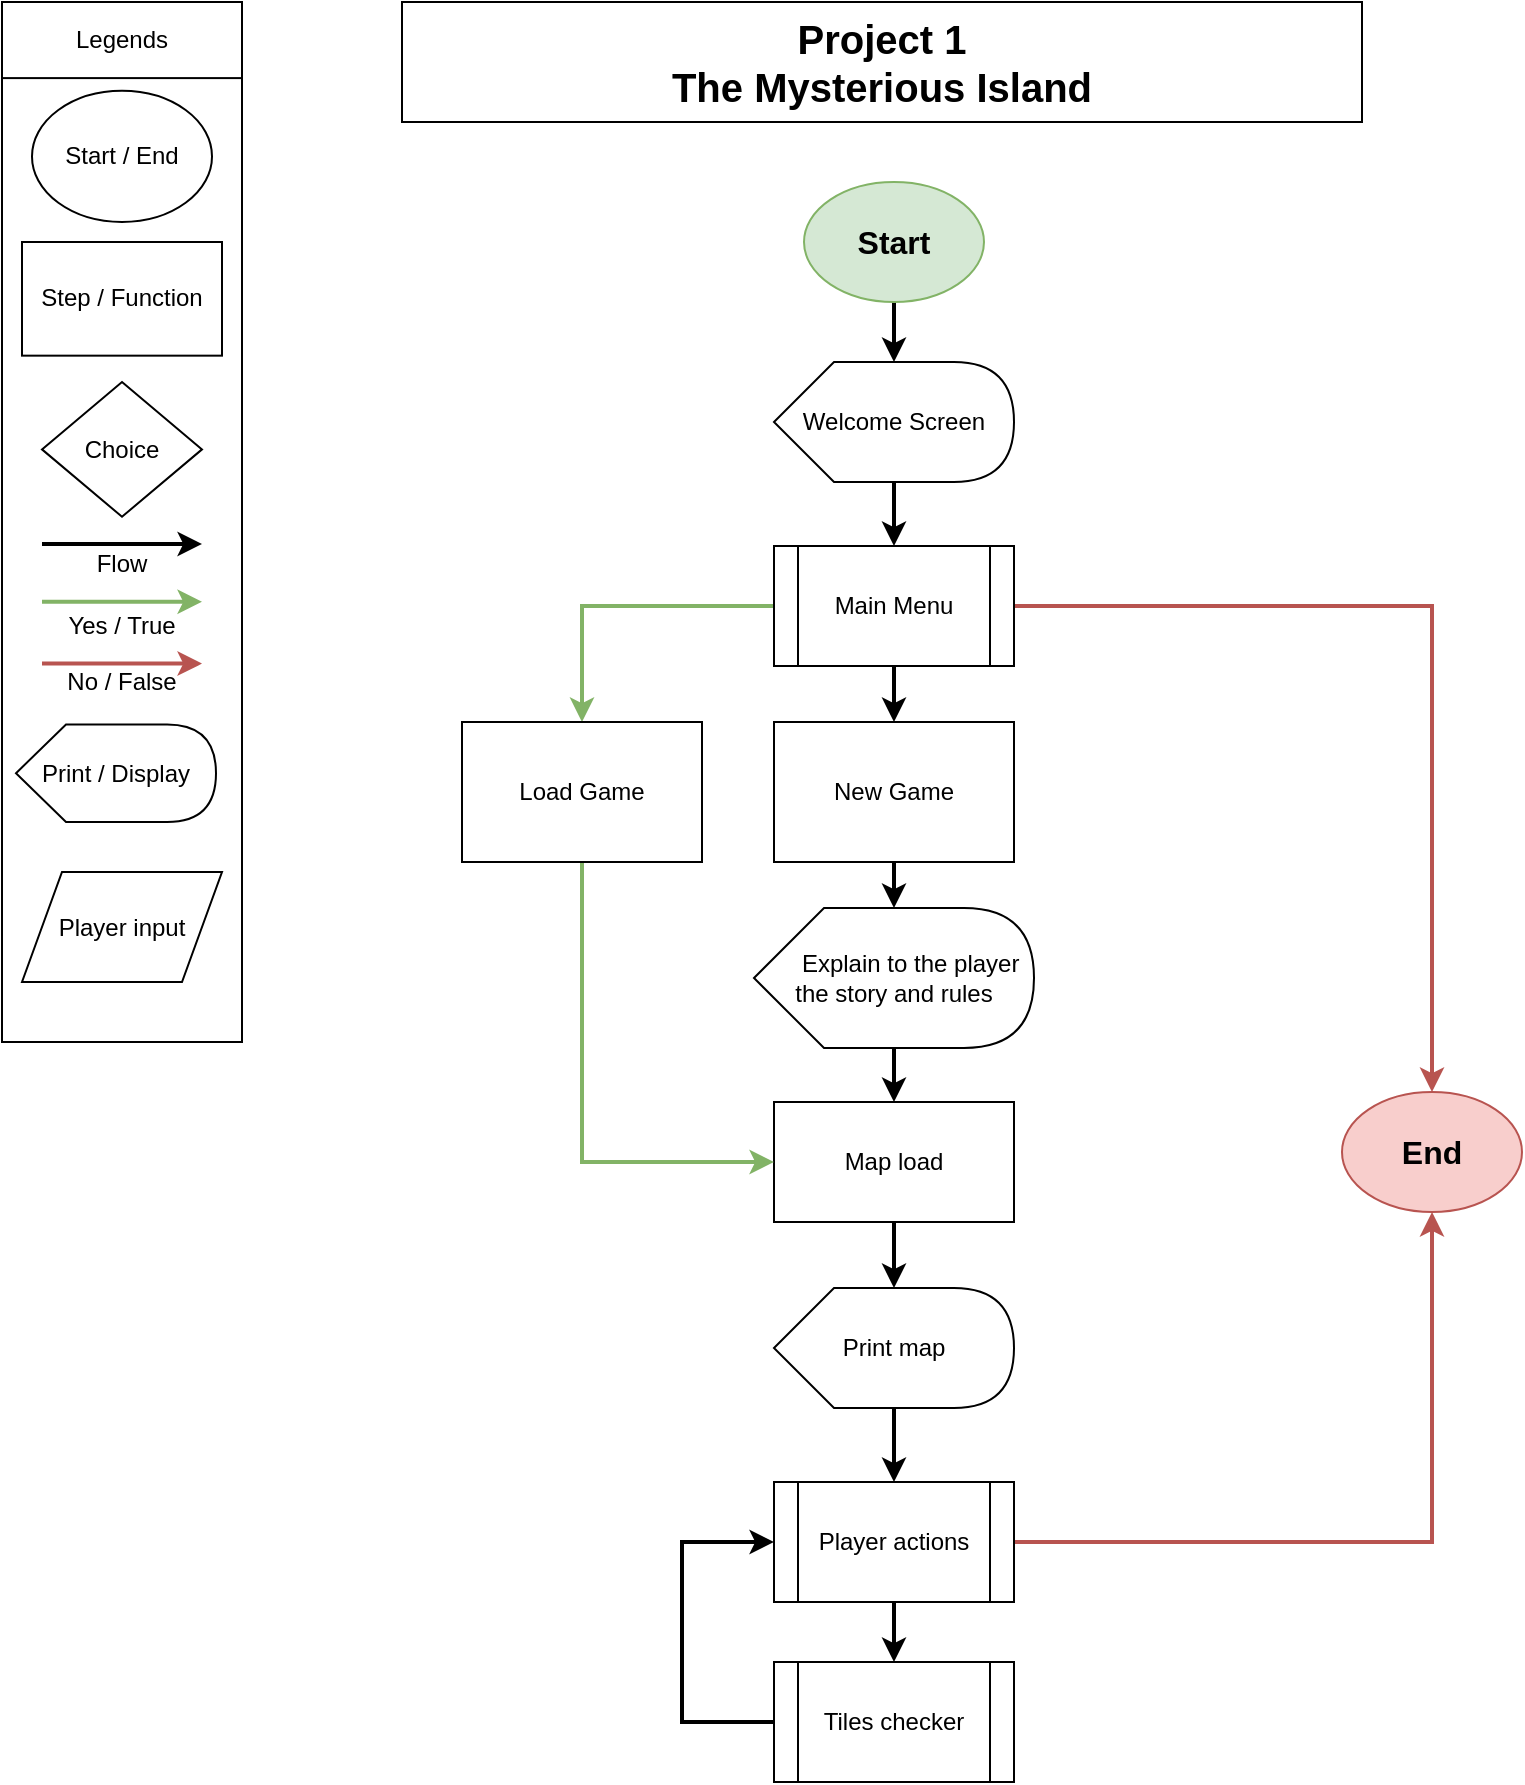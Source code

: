 <mxfile version="13.3.5" type="device" pages="6"><diagram id="C5RBs43oDa-KdzZeNtuy" name="main"><mxGraphModel dx="1278" dy="641" grid="1" gridSize="10" guides="1" tooltips="1" connect="1" arrows="1" fold="1" page="1" pageScale="1" pageWidth="827" pageHeight="1169" math="0" shadow="0"><root><mxCell id="WIyWlLk6GJQsqaUBKTNV-0"/><mxCell id="WIyWlLk6GJQsqaUBKTNV-1" parent="WIyWlLk6GJQsqaUBKTNV-0"/><mxCell id="W35HVBFSu_LLbMDTb_W0-0" value="&lt;b style=&quot;font-size: 20px&quot;&gt;Project 1&lt;br&gt;The Mysterious Island&lt;br&gt;&lt;/b&gt;" style="rounded=0;whiteSpace=wrap;html=1;" parent="WIyWlLk6GJQsqaUBKTNV-1" vertex="1"><mxGeometry x="220" y="10" width="480" height="60" as="geometry"/></mxCell><mxCell id="tghjDJtMfv-jU9zhQUqU-8" style="edgeStyle=orthogonalEdgeStyle;rounded=0;orthogonalLoop=1;jettySize=auto;html=1;exitX=0.5;exitY=1;exitDx=0;exitDy=0;entryX=0;entryY=0;entryDx=60.0;entryDy=0;entryPerimeter=0;strokeWidth=2;" parent="WIyWlLk6GJQsqaUBKTNV-1" source="W35HVBFSu_LLbMDTb_W0-16" target="vclNNSVTWmf6Bai3h8VC-0" edge="1"><mxGeometry relative="1" as="geometry"/></mxCell><mxCell id="W35HVBFSu_LLbMDTb_W0-16" value="&lt;b&gt;&lt;font style=&quot;font-size: 16px&quot;&gt;Start&lt;/font&gt;&lt;/b&gt;" style="ellipse;whiteSpace=wrap;html=1;strokeColor=#82b366;fillColor=#d5e8d4;" parent="WIyWlLk6GJQsqaUBKTNV-1" vertex="1"><mxGeometry x="421" y="100" width="90" height="60" as="geometry"/></mxCell><mxCell id="tghjDJtMfv-jU9zhQUqU-5" style="edgeStyle=orthogonalEdgeStyle;rounded=0;orthogonalLoop=1;jettySize=auto;html=1;exitX=1;exitY=0.5;exitDx=0;exitDy=0;entryX=0.5;entryY=0;entryDx=0;entryDy=0;strokeWidth=2;fillColor=#f8cecc;strokeColor=#b85450;" parent="WIyWlLk6GJQsqaUBKTNV-1" source="W35HVBFSu_LLbMDTb_W0-20" target="L-nj0ZxsSjJrfUr7QOvK-0" edge="1"><mxGeometry relative="1" as="geometry"/></mxCell><mxCell id="64v_My2m-IBtI9FCeRvy-1" style="edgeStyle=orthogonalEdgeStyle;rounded=0;orthogonalLoop=1;jettySize=auto;html=1;exitX=0;exitY=0.5;exitDx=0;exitDy=0;entryX=0.5;entryY=0;entryDx=0;entryDy=0;strokeWidth=2;fillColor=#d5e8d4;strokeColor=#82b366;" parent="WIyWlLk6GJQsqaUBKTNV-1" source="W35HVBFSu_LLbMDTb_W0-20" target="64v_My2m-IBtI9FCeRvy-0" edge="1"><mxGeometry relative="1" as="geometry"/></mxCell><mxCell id="64v_My2m-IBtI9FCeRvy-4" style="edgeStyle=orthogonalEdgeStyle;rounded=0;orthogonalLoop=1;jettySize=auto;html=1;exitX=0.5;exitY=1;exitDx=0;exitDy=0;entryX=0.5;entryY=0;entryDx=0;entryDy=0;strokeWidth=2;" parent="WIyWlLk6GJQsqaUBKTNV-1" source="W35HVBFSu_LLbMDTb_W0-20" target="64v_My2m-IBtI9FCeRvy-3" edge="1"><mxGeometry relative="1" as="geometry"/></mxCell><mxCell id="W35HVBFSu_LLbMDTb_W0-20" value="Main Menu" style="shape=process;whiteSpace=wrap;html=1;backgroundOutline=1;strokeColor=#000000;" parent="WIyWlLk6GJQsqaUBKTNV-1" vertex="1"><mxGeometry x="406" y="282" width="120" height="60" as="geometry"/></mxCell><mxCell id="tghjDJtMfv-jU9zhQUqU-6" style="edgeStyle=orthogonalEdgeStyle;rounded=0;orthogonalLoop=1;jettySize=auto;html=1;exitX=0;exitY=0;exitDx=60.0;exitDy=60.0;exitPerimeter=0;entryX=0.5;entryY=0;entryDx=0;entryDy=0;strokeWidth=2;" parent="WIyWlLk6GJQsqaUBKTNV-1" source="vclNNSVTWmf6Bai3h8VC-0" target="W35HVBFSu_LLbMDTb_W0-20" edge="1"><mxGeometry relative="1" as="geometry"/></mxCell><mxCell id="vclNNSVTWmf6Bai3h8VC-0" value="Welcome Screen" style="shape=display;whiteSpace=wrap;html=1;strokeColor=#000000;" parent="WIyWlLk6GJQsqaUBKTNV-1" vertex="1"><mxGeometry x="406" y="190" width="120" height="60" as="geometry"/></mxCell><mxCell id="L-nj0ZxsSjJrfUr7QOvK-0" value="&lt;b&gt;&lt;font style=&quot;font-size: 16px&quot;&gt;End&lt;br&gt;&lt;/font&gt;&lt;/b&gt;" style="ellipse;whiteSpace=wrap;html=1;strokeColor=#b85450;fillColor=#f8cecc;" parent="WIyWlLk6GJQsqaUBKTNV-1" vertex="1"><mxGeometry x="690" y="555" width="90" height="60" as="geometry"/></mxCell><mxCell id="tghjDJtMfv-jU9zhQUqU-7" style="edgeStyle=orthogonalEdgeStyle;rounded=0;orthogonalLoop=1;jettySize=auto;html=1;exitX=0;exitY=0;exitDx=70;exitDy=70;exitPerimeter=0;entryX=0.5;entryY=0;entryDx=0;entryDy=0;strokeWidth=2;" parent="WIyWlLk6GJQsqaUBKTNV-1" source="IpLrrbWIF77-nRjUhJGQ-0" target="tghjDJtMfv-jU9zhQUqU-0" edge="1"><mxGeometry relative="1" as="geometry"/></mxCell><mxCell id="IpLrrbWIF77-nRjUhJGQ-0" value="&amp;nbsp; &amp;nbsp; &amp;nbsp;Explain to the player the story and rules" style="shape=display;whiteSpace=wrap;html=1;strokeColor=#000000;" parent="WIyWlLk6GJQsqaUBKTNV-1" vertex="1"><mxGeometry x="396" y="463" width="140" height="70" as="geometry"/></mxCell><mxCell id="tghjDJtMfv-jU9zhQUqU-2" style="edgeStyle=orthogonalEdgeStyle;rounded=0;orthogonalLoop=1;jettySize=auto;html=1;exitX=0.5;exitY=1;exitDx=0;exitDy=0;entryX=0;entryY=0;entryDx=60;entryDy=0;entryPerimeter=0;strokeWidth=2;" parent="WIyWlLk6GJQsqaUBKTNV-1" source="tghjDJtMfv-jU9zhQUqU-0" target="tghjDJtMfv-jU9zhQUqU-1" edge="1"><mxGeometry relative="1" as="geometry"/></mxCell><mxCell id="tghjDJtMfv-jU9zhQUqU-0" value="Map load" style="rounded=0;whiteSpace=wrap;html=1;strokeColor=#000000;" parent="WIyWlLk6GJQsqaUBKTNV-1" vertex="1"><mxGeometry x="406" y="560" width="120" height="60" as="geometry"/></mxCell><mxCell id="aKve8yQHrCivA8gwkix9-6" style="edgeStyle=orthogonalEdgeStyle;rounded=0;orthogonalLoop=1;jettySize=auto;html=1;exitX=0;exitY=0;exitDx=60;exitDy=60;exitPerimeter=0;entryX=0.5;entryY=0;entryDx=0;entryDy=0;strokeWidth=2;" parent="WIyWlLk6GJQsqaUBKTNV-1" source="tghjDJtMfv-jU9zhQUqU-1" target="tghjDJtMfv-jU9zhQUqU-9" edge="1"><mxGeometry relative="1" as="geometry"/></mxCell><mxCell id="tghjDJtMfv-jU9zhQUqU-1" value="Print map" style="shape=display;whiteSpace=wrap;html=1;strokeColor=#000000;" parent="WIyWlLk6GJQsqaUBKTNV-1" vertex="1"><mxGeometry x="406" y="653" width="120" height="60" as="geometry"/></mxCell><mxCell id="E_Q9pM_xLV1BZt3Ui6xF-1" style="edgeStyle=orthogonalEdgeStyle;rounded=0;orthogonalLoop=1;jettySize=auto;html=1;entryX=0.5;entryY=1;entryDx=0;entryDy=0;strokeWidth=2;fillColor=#f8cecc;strokeColor=#b85450;" parent="WIyWlLk6GJQsqaUBKTNV-1" source="tghjDJtMfv-jU9zhQUqU-9" target="L-nj0ZxsSjJrfUr7QOvK-0" edge="1"><mxGeometry relative="1" as="geometry"/></mxCell><mxCell id="NUvXXBjYzWm5i1sKAQ4q-1" style="edgeStyle=orthogonalEdgeStyle;rounded=0;orthogonalLoop=1;jettySize=auto;html=1;exitX=0.5;exitY=1;exitDx=0;exitDy=0;entryX=0.5;entryY=0;entryDx=0;entryDy=0;strokeWidth=2;" parent="WIyWlLk6GJQsqaUBKTNV-1" source="tghjDJtMfv-jU9zhQUqU-9" target="NUvXXBjYzWm5i1sKAQ4q-0" edge="1"><mxGeometry relative="1" as="geometry"/></mxCell><mxCell id="tghjDJtMfv-jU9zhQUqU-9" value="Player actions" style="shape=process;whiteSpace=wrap;html=1;backgroundOutline=1;strokeColor=#000000;" parent="WIyWlLk6GJQsqaUBKTNV-1" vertex="1"><mxGeometry x="406" y="750" width="120" height="60" as="geometry"/></mxCell><mxCell id="64v_My2m-IBtI9FCeRvy-2" style="edgeStyle=orthogonalEdgeStyle;rounded=0;orthogonalLoop=1;jettySize=auto;html=1;exitX=0.5;exitY=1;exitDx=0;exitDy=0;entryX=0;entryY=0.5;entryDx=0;entryDy=0;strokeWidth=2;fillColor=#d5e8d4;strokeColor=#82b366;" parent="WIyWlLk6GJQsqaUBKTNV-1" source="64v_My2m-IBtI9FCeRvy-0" target="tghjDJtMfv-jU9zhQUqU-0" edge="1"><mxGeometry relative="1" as="geometry"/></mxCell><mxCell id="64v_My2m-IBtI9FCeRvy-0" value="Load Game" style="rounded=0;whiteSpace=wrap;html=1;strokeColor=#000000;" parent="WIyWlLk6GJQsqaUBKTNV-1" vertex="1"><mxGeometry x="250" y="370" width="120" height="70" as="geometry"/></mxCell><mxCell id="64v_My2m-IBtI9FCeRvy-5" style="edgeStyle=orthogonalEdgeStyle;rounded=0;orthogonalLoop=1;jettySize=auto;html=1;exitX=0.5;exitY=1;exitDx=0;exitDy=0;entryX=0;entryY=0;entryDx=70;entryDy=0;entryPerimeter=0;strokeWidth=2;" parent="WIyWlLk6GJQsqaUBKTNV-1" source="64v_My2m-IBtI9FCeRvy-3" target="IpLrrbWIF77-nRjUhJGQ-0" edge="1"><mxGeometry relative="1" as="geometry"/></mxCell><mxCell id="64v_My2m-IBtI9FCeRvy-3" value="New Game" style="rounded=0;whiteSpace=wrap;html=1;strokeColor=#000000;" parent="WIyWlLk6GJQsqaUBKTNV-1" vertex="1"><mxGeometry x="406" y="370" width="120" height="70" as="geometry"/></mxCell><mxCell id="9qVSWKo1PEi-iJl3BZ4I-1" style="edgeStyle=orthogonalEdgeStyle;rounded=0;orthogonalLoop=1;jettySize=auto;html=1;entryX=0;entryY=0.5;entryDx=0;entryDy=0;strokeWidth=2;exitX=0;exitY=0.5;exitDx=0;exitDy=0;" parent="WIyWlLk6GJQsqaUBKTNV-1" source="NUvXXBjYzWm5i1sKAQ4q-0" target="tghjDJtMfv-jU9zhQUqU-9" edge="1"><mxGeometry relative="1" as="geometry"><Array as="points"><mxPoint x="360" y="870"/><mxPoint x="360" y="780"/></Array></mxGeometry></mxCell><mxCell id="NUvXXBjYzWm5i1sKAQ4q-0" value="Tiles checker" style="shape=process;whiteSpace=wrap;html=1;backgroundOutline=1;strokeColor=#000000;" parent="WIyWlLk6GJQsqaUBKTNV-1" vertex="1"><mxGeometry x="406" y="840" width="120" height="60" as="geometry"/></mxCell><mxCell id="pRaMtNjlOkfOUtiauq19-0" value="" style="group" parent="WIyWlLk6GJQsqaUBKTNV-1" vertex="1" connectable="0"><mxGeometry x="20" y="10" width="120" height="520" as="geometry"/></mxCell><mxCell id="W35HVBFSu_LLbMDTb_W0-14" value="" style="group" parent="pRaMtNjlOkfOUtiauq19-0" vertex="1" connectable="0"><mxGeometry width="120" height="520" as="geometry"/></mxCell><mxCell id="W35HVBFSu_LLbMDTb_W0-1" value="" style="rounded=0;whiteSpace=wrap;html=1;" parent="W35HVBFSu_LLbMDTb_W0-14" vertex="1"><mxGeometry width="120" height="520" as="geometry"/></mxCell><mxCell id="W35HVBFSu_LLbMDTb_W0-2" value="Start / End" style="ellipse;whiteSpace=wrap;html=1;" parent="W35HVBFSu_LLbMDTb_W0-14" vertex="1"><mxGeometry x="15" y="44.4" width="90" height="65.6" as="geometry"/></mxCell><mxCell id="W35HVBFSu_LLbMDTb_W0-3" value="Step / Function" style="rounded=0;whiteSpace=wrap;html=1;" parent="W35HVBFSu_LLbMDTb_W0-14" vertex="1"><mxGeometry x="10" y="120.0" width="100" height="56.83" as="geometry"/></mxCell><mxCell id="W35HVBFSu_LLbMDTb_W0-4" value="Choice" style="rhombus;whiteSpace=wrap;html=1;" parent="W35HVBFSu_LLbMDTb_W0-14" vertex="1"><mxGeometry x="20" y="190.003" width="80" height="67.378" as="geometry"/></mxCell><mxCell id="W35HVBFSu_LLbMDTb_W0-6" value="" style="endArrow=classic;html=1;strokeWidth=2;" parent="W35HVBFSu_LLbMDTb_W0-14" edge="1"><mxGeometry width="50" height="50" relative="1" as="geometry"><mxPoint x="20" y="270.988" as="sourcePoint"/><mxPoint x="100" y="270.988" as="targetPoint"/></mxGeometry></mxCell><mxCell id="W35HVBFSu_LLbMDTb_W0-9" value="" style="endArrow=classic;html=1;strokeWidth=2;fillColor=#d5e8d4;strokeColor=#82b366;" parent="W35HVBFSu_LLbMDTb_W0-14" edge="1"><mxGeometry width="50" height="50" relative="1" as="geometry"><mxPoint x="20" y="299.89" as="sourcePoint"/><mxPoint x="100" y="299.89" as="targetPoint"/></mxGeometry></mxCell><mxCell id="W35HVBFSu_LLbMDTb_W0-10" value="" style="endArrow=classic;html=1;strokeWidth=2;fillColor=#f8cecc;strokeColor=#b85450;" parent="W35HVBFSu_LLbMDTb_W0-14" edge="1"><mxGeometry width="50" height="50" relative="1" as="geometry"><mxPoint x="20" y="330.793" as="sourcePoint"/><mxPoint x="100" y="330.793" as="targetPoint"/></mxGeometry></mxCell><mxCell id="W35HVBFSu_LLbMDTb_W0-11" value="Flow" style="text;html=1;strokeColor=none;fillColor=none;align=center;verticalAlign=middle;whiteSpace=wrap;rounded=0;" parent="W35HVBFSu_LLbMDTb_W0-14" vertex="1"><mxGeometry x="20" y="273" width="80" height="16.95" as="geometry"/></mxCell><mxCell id="W35HVBFSu_LLbMDTb_W0-12" value="Yes / True" style="text;html=1;strokeColor=none;fillColor=none;align=center;verticalAlign=middle;whiteSpace=wrap;rounded=0;" parent="W35HVBFSu_LLbMDTb_W0-14" vertex="1"><mxGeometry x="20" y="300" width="80" height="23.84" as="geometry"/></mxCell><mxCell id="W35HVBFSu_LLbMDTb_W0-13" value="No / False" style="text;html=1;strokeColor=none;fillColor=none;align=center;verticalAlign=middle;whiteSpace=wrap;rounded=0;" parent="W35HVBFSu_LLbMDTb_W0-14" vertex="1"><mxGeometry x="20" y="331" width="80" height="17.74" as="geometry"/></mxCell><mxCell id="W35HVBFSu_LLbMDTb_W0-15" value="Legends" style="text;html=1;fillColor=none;align=center;verticalAlign=middle;whiteSpace=wrap;rounded=0;strokeColor=#000000;" parent="W35HVBFSu_LLbMDTb_W0-14" vertex="1"><mxGeometry width="120" height="38.049" as="geometry"/></mxCell><mxCell id="UAE0AcE6LQ-J-HN7CFVe-0" value="Print / Display" style="shape=display;whiteSpace=wrap;html=1;strokeColor=#000000;" parent="W35HVBFSu_LLbMDTb_W0-14" vertex="1"><mxGeometry x="7" y="361.22" width="100" height="48.78" as="geometry"/></mxCell><mxCell id="LQo8OywxHH46dg39y7CB-2" value="Player input" style="shape=parallelogram;perimeter=parallelogramPerimeter;whiteSpace=wrap;html=1;strokeColor=#000000;" parent="W35HVBFSu_LLbMDTb_W0-14" vertex="1"><mxGeometry x="10" y="435" width="100" height="55" as="geometry"/></mxCell></root></mxGraphModel></diagram><diagram id="Nf00vXousfnAb8y6O7ou" name="main_menu"><mxGraphModel dx="1278" dy="641" grid="1" gridSize="10" guides="1" tooltips="1" connect="1" arrows="1" fold="1" page="1" pageScale="1" pageWidth="583" pageHeight="827" math="0" shadow="0"><root><mxCell id="cknSGCA31eJjJ0orUMfb-0"/><mxCell id="cknSGCA31eJjJ0orUMfb-1" parent="cknSGCA31eJjJ0orUMfb-0"/><mxCell id="zVkZ4CUpz01iPr7AJ61g-0" value="&lt;span style=&quot;font-size: 20px&quot;&gt;&lt;b&gt;The Main Menu&lt;/b&gt;&lt;/span&gt;" style="rounded=0;whiteSpace=wrap;html=1;" parent="cknSGCA31eJjJ0orUMfb-1" vertex="1"><mxGeometry x="52" y="10" width="480" height="60" as="geometry"/></mxCell><mxCell id="0T-tYjFK2SbJMjZN8VAt-2" style="edgeStyle=orthogonalEdgeStyle;rounded=0;orthogonalLoop=1;jettySize=auto;html=1;exitX=0.5;exitY=1;exitDx=0;exitDy=0;strokeWidth=2;" parent="cknSGCA31eJjJ0orUMfb-1" source="Cy60CqCZyurWaXJo78gS-0" target="0T-tYjFK2SbJMjZN8VAt-0" edge="1"><mxGeometry relative="1" as="geometry"/></mxCell><mxCell id="Cy60CqCZyurWaXJo78gS-0" value="&lt;b&gt;&lt;font style=&quot;font-size: 16px&quot;&gt;Start&lt;/font&gt;&lt;/b&gt;" style="ellipse;whiteSpace=wrap;html=1;strokeColor=#82b366;fillColor=#d5e8d4;" parent="cknSGCA31eJjJ0orUMfb-1" vertex="1"><mxGeometry x="47.5" y="100" width="105" height="70" as="geometry"/></mxCell><mxCell id="URcBcNdxyienWXD4qYm0-0" style="edgeStyle=orthogonalEdgeStyle;rounded=0;orthogonalLoop=1;jettySize=auto;html=1;exitX=0.5;exitY=1;exitDx=0;exitDy=0;entryX=0.5;entryY=0;entryDx=0;entryDy=0;strokeWidth=2;" parent="cknSGCA31eJjJ0orUMfb-1" source="Cy60CqCZyurWaXJo78gS-15" target="2B9TGucYD2CZ4N8LdStR-1" edge="1"><mxGeometry relative="1" as="geometry"/></mxCell><mxCell id="kzG62ELHLjxr7m9pvWkl-0" style="edgeStyle=orthogonalEdgeStyle;rounded=0;orthogonalLoop=1;jettySize=auto;html=1;exitX=0.5;exitY=1;exitDx=0;exitDy=0;entryX=0.5;entryY=0;entryDx=0;entryDy=0;strokeWidth=2;" parent="cknSGCA31eJjJ0orUMfb-1" source="Cy60CqCZyurWaXJo78gS-15" target="2B9TGucYD2CZ4N8LdStR-2" edge="1"><mxGeometry relative="1" as="geometry"/></mxCell><mxCell id="fTrFw9JPkLxhv-WBpDly-3" style="edgeStyle=orthogonalEdgeStyle;rounded=0;orthogonalLoop=1;jettySize=auto;html=1;exitX=0.5;exitY=1;exitDx=0;exitDy=0;entryX=0.5;entryY=0;entryDx=0;entryDy=0;strokeWidth=2;" parent="cknSGCA31eJjJ0orUMfb-1" source="Cy60CqCZyurWaXJo78gS-15" target="2B9TGucYD2CZ4N8LdStR-4" edge="1"><mxGeometry relative="1" as="geometry"/></mxCell><mxCell id="fTrFw9JPkLxhv-WBpDly-4" style="edgeStyle=orthogonalEdgeStyle;rounded=0;orthogonalLoop=1;jettySize=auto;html=1;exitX=0.5;exitY=1;exitDx=0;exitDy=0;entryX=0;entryY=0;entryDx=57.5;entryDy=70;entryPerimeter=0;strokeWidth=2;" parent="cknSGCA31eJjJ0orUMfb-1" source="Cy60CqCZyurWaXJo78gS-15" target="0T-tYjFK2SbJMjZN8VAt-5" edge="1"><mxGeometry relative="1" as="geometry"><Array as="points"><mxPoint x="100" y="450"/><mxPoint x="388" y="450"/></Array></mxGeometry></mxCell><mxCell id="Cy60CqCZyurWaXJo78gS-15" value="Menu selection" style="rhombus;whiteSpace=wrap;html=1;" parent="cknSGCA31eJjJ0orUMfb-1" vertex="1"><mxGeometry x="50" y="300" width="100" height="100" as="geometry"/></mxCell><mxCell id="aKlcaNO-hJ-lBDGGhJLN-1" style="edgeStyle=orthogonalEdgeStyle;rounded=0;orthogonalLoop=1;jettySize=auto;html=1;exitX=0.5;exitY=1;exitDx=0;exitDy=0;entryX=0.5;entryY=0;entryDx=0;entryDy=0;strokeWidth=2;fillColor=#d5e8d4;strokeColor=#82b366;" parent="cknSGCA31eJjJ0orUMfb-1" source="2B9TGucYD2CZ4N8LdStR-1" target="aKlcaNO-hJ-lBDGGhJLN-0" edge="1"><mxGeometry relative="1" as="geometry"/></mxCell><mxCell id="2B9TGucYD2CZ4N8LdStR-1" value="New Game" style="rounded=0;whiteSpace=wrap;html=1;strokeColor=#000000;" parent="cknSGCA31eJjJ0orUMfb-1" vertex="1"><mxGeometry x="40" y="500" width="120" height="70" as="geometry"/></mxCell><mxCell id="oybIdIYHTCgi8ujb_ptC-7" style="edgeStyle=orthogonalEdgeStyle;rounded=0;orthogonalLoop=1;jettySize=auto;html=1;exitX=0.5;exitY=1;exitDx=0;exitDy=0;entryX=0.5;entryY=0;entryDx=0;entryDy=0;strokeWidth=2;fillColor=#d5e8d4;strokeColor=#82b366;" parent="cknSGCA31eJjJ0orUMfb-1" source="2B9TGucYD2CZ4N8LdStR-2" target="oybIdIYHTCgi8ujb_ptC-3" edge="1"><mxGeometry relative="1" as="geometry"/></mxCell><mxCell id="2B9TGucYD2CZ4N8LdStR-2" value="Load Game" style="rounded=0;whiteSpace=wrap;html=1;strokeColor=#000000;" parent="cknSGCA31eJjJ0orUMfb-1" vertex="1"><mxGeometry x="240" y="500" width="120" height="70" as="geometry"/></mxCell><mxCell id="-EcmFPuj2TvXz6LFfuYh-1" style="edgeStyle=orthogonalEdgeStyle;rounded=0;orthogonalLoop=1;jettySize=auto;html=1;exitX=0.5;exitY=1;exitDx=0;exitDy=0;entryX=0.5;entryY=0;entryDx=0;entryDy=0;strokeWidth=2;" parent="cknSGCA31eJjJ0orUMfb-1" source="2B9TGucYD2CZ4N8LdStR-4" target="-EcmFPuj2TvXz6LFfuYh-0" edge="1"><mxGeometry relative="1" as="geometry"/></mxCell><mxCell id="2B9TGucYD2CZ4N8LdStR-4" value="Quit" style="rounded=0;whiteSpace=wrap;html=1;strokeColor=#000000;" parent="cknSGCA31eJjJ0orUMfb-1" vertex="1"><mxGeometry x="430" y="500" width="120" height="70" as="geometry"/></mxCell><mxCell id="0T-tYjFK2SbJMjZN8VAt-6" style="edgeStyle=orthogonalEdgeStyle;rounded=0;orthogonalLoop=1;jettySize=auto;html=1;exitX=0;exitY=0;exitDx=60;exitDy=60;exitPerimeter=0;entryX=0.5;entryY=0;entryDx=0;entryDy=0;strokeWidth=2;" parent="cknSGCA31eJjJ0orUMfb-1" source="0T-tYjFK2SbJMjZN8VAt-0" target="Cy60CqCZyurWaXJo78gS-15" edge="1"><mxGeometry relative="1" as="geometry"/></mxCell><mxCell id="0T-tYjFK2SbJMjZN8VAt-0" value="Main Menu" style="shape=display;whiteSpace=wrap;html=1;strokeColor=#000000;" parent="cknSGCA31eJjJ0orUMfb-1" vertex="1"><mxGeometry x="40" y="200" width="120" height="70" as="geometry"/></mxCell><mxCell id="fTrFw9JPkLxhv-WBpDly-5" style="edgeStyle=orthogonalEdgeStyle;rounded=0;orthogonalLoop=1;jettySize=auto;html=1;exitX=0;exitY=0.5;exitDx=0;exitDy=0;exitPerimeter=0;entryX=1;entryY=1;entryDx=0;entryDy=0;strokeWidth=2;" parent="cknSGCA31eJjJ0orUMfb-1" source="0T-tYjFK2SbJMjZN8VAt-5" target="Cy60CqCZyurWaXJo78gS-15" edge="1"><mxGeometry relative="1" as="geometry"><Array as="points"><mxPoint x="280" y="375"/><mxPoint x="280" y="375"/></Array></mxGeometry></mxCell><mxCell id="0T-tYjFK2SbJMjZN8VAt-5" value="Show the Leaderboard" style="shape=display;whiteSpace=wrap;html=1;strokeColor=#000000;" parent="cknSGCA31eJjJ0orUMfb-1" vertex="1"><mxGeometry x="330" y="340" width="120" height="70" as="geometry"/></mxCell><mxCell id="oybIdIYHTCgi8ujb_ptC-10" style="edgeStyle=orthogonalEdgeStyle;rounded=0;orthogonalLoop=1;jettySize=auto;html=1;exitX=0.5;exitY=1;exitDx=0;exitDy=0;entryX=0.5;entryY=0;entryDx=0;entryDy=0;strokeWidth=2;fillColor=#d5e8d4;strokeColor=#82b366;" parent="cknSGCA31eJjJ0orUMfb-1" source="oybIdIYHTCgi8ujb_ptC-3" target="oybIdIYHTCgi8ujb_ptC-9" edge="1"><mxGeometry relative="1" as="geometry"/></mxCell><mxCell id="fTrFw9JPkLxhv-WBpDly-0" style="edgeStyle=orthogonalEdgeStyle;rounded=0;orthogonalLoop=1;jettySize=auto;html=1;exitX=0;exitY=0.5;exitDx=0;exitDy=0;entryX=1;entryY=0.5;entryDx=0;entryDy=0;strokeWidth=2;fillColor=#f8cecc;strokeColor=#b85450;" parent="cknSGCA31eJjJ0orUMfb-1" source="oybIdIYHTCgi8ujb_ptC-3" target="Cy60CqCZyurWaXJo78gS-15" edge="1"><mxGeometry relative="1" as="geometry"/></mxCell><mxCell id="oybIdIYHTCgi8ujb_ptC-3" value="Save file ?" style="rhombus;whiteSpace=wrap;html=1;strokeColor=#000000;" parent="cknSGCA31eJjJ0orUMfb-1" vertex="1"><mxGeometry x="255" y="600" width="90" height="90" as="geometry"/></mxCell><mxCell id="oybIdIYHTCgi8ujb_ptC-9" value="Load the save file" style="rounded=0;whiteSpace=wrap;html=1;strokeColor=#000000;" parent="cknSGCA31eJjJ0orUMfb-1" vertex="1"><mxGeometry x="240" y="720" width="120" height="70" as="geometry"/></mxCell><mxCell id="5lB21Sxn62RU-FH6NGGt-1" style="edgeStyle=orthogonalEdgeStyle;rounded=0;orthogonalLoop=1;jettySize=auto;html=1;exitX=0.5;exitY=1;exitDx=0;exitDy=0;entryX=0.5;entryY=0;entryDx=0;entryDy=0;strokeWidth=2;" parent="cknSGCA31eJjJ0orUMfb-1" source="aKlcaNO-hJ-lBDGGhJLN-0" target="5lB21Sxn62RU-FH6NGGt-0" edge="1"><mxGeometry relative="1" as="geometry"/></mxCell><mxCell id="aKlcaNO-hJ-lBDGGhJLN-0" value="Erase the last save file" style="rounded=0;whiteSpace=wrap;html=1;strokeColor=#000000;" parent="cknSGCA31eJjJ0orUMfb-1" vertex="1"><mxGeometry x="40" y="630" width="120" height="60" as="geometry"/></mxCell><mxCell id="5lB21Sxn62RU-FH6NGGt-0" value="Ask the &lt;br&gt;&lt;b&gt;player_name&lt;/b&gt;" style="shape=parallelogram;perimeter=parallelogramPerimeter;whiteSpace=wrap;html=1;strokeColor=#000000;" parent="cknSGCA31eJjJ0orUMfb-1" vertex="1"><mxGeometry x="40" y="730" width="120" height="60" as="geometry"/></mxCell><mxCell id="-EcmFPuj2TvXz6LFfuYh-0" value="&lt;b&gt;&lt;font style=&quot;font-size: 16px&quot;&gt;End&lt;br&gt;&lt;/font&gt;&lt;/b&gt;" style="ellipse;whiteSpace=wrap;html=1;strokeColor=#b85450;fillColor=#f8cecc;" parent="cknSGCA31eJjJ0orUMfb-1" vertex="1"><mxGeometry x="445" y="640" width="90" height="60" as="geometry"/></mxCell></root></mxGraphModel></diagram><diagram id="ySMQ0fbFmADb7-4lBWEu" name="player_actions"><mxGraphModel dx="1278" dy="641" grid="1" gridSize="10" guides="1" tooltips="1" connect="1" arrows="1" fold="1" page="1" pageScale="1" pageWidth="1169" pageHeight="1654" math="0" shadow="0"><root><mxCell id="lx-GJ-ob64Ecj6ltaAX6-0"/><mxCell id="lx-GJ-ob64Ecj6ltaAX6-1" parent="lx-GJ-ob64Ecj6ltaAX6-0"/><mxCell id="1-2LMlLVWlOrlidMESaX-0" value="&lt;span style=&quot;font-size: 20px&quot;&gt;&lt;b&gt;The Player Actions&lt;/b&gt;&lt;/span&gt;" style="rounded=0;whiteSpace=wrap;html=1;" parent="lx-GJ-ob64Ecj6ltaAX6-1" vertex="1"><mxGeometry x="345" y="10" width="480" height="60" as="geometry"/></mxCell><mxCell id="6f0nYmF4KemiFO2eUpK8-1" style="edgeStyle=orthogonalEdgeStyle;rounded=0;orthogonalLoop=1;jettySize=auto;html=1;exitX=0.5;exitY=1;exitDx=0;exitDy=0;entryX=0.5;entryY=0;entryDx=0;entryDy=0;strokeWidth=2;" parent="lx-GJ-ob64Ecj6ltaAX6-1" source="2swDTWAwJ4y2FLjACgja-0" target="6f0nYmF4KemiFO2eUpK8-0" edge="1"><mxGeometry relative="1" as="geometry"/></mxCell><mxCell id="2swDTWAwJ4y2FLjACgja-0" value="&lt;b&gt;&lt;font style=&quot;font-size: 16px&quot;&gt;Start&lt;/font&gt;&lt;/b&gt;" style="ellipse;whiteSpace=wrap;html=1;strokeColor=#82b366;fillColor=#d5e8d4;" parent="lx-GJ-ob64Ecj6ltaAX6-1" vertex="1"><mxGeometry x="338" y="85" width="120" height="80" as="geometry"/></mxCell><mxCell id="6f0nYmF4KemiFO2eUpK8-5" style="edgeStyle=orthogonalEdgeStyle;rounded=0;orthogonalLoop=1;jettySize=auto;html=1;exitX=0.5;exitY=1;exitDx=0;exitDy=0;entryX=0.5;entryY=0;entryDx=0;entryDy=0;strokeWidth=2;" parent="lx-GJ-ob64Ecj6ltaAX6-1" source="6f0nYmF4KemiFO2eUpK8-0" target="6f0nYmF4KemiFO2eUpK8-2" edge="1"><mxGeometry relative="1" as="geometry"><Array as="points"><mxPoint x="398" y="340"/><mxPoint x="314" y="340"/></Array></mxGeometry></mxCell><mxCell id="6f0nYmF4KemiFO2eUpK8-7" style="edgeStyle=orthogonalEdgeStyle;rounded=0;orthogonalLoop=1;jettySize=auto;html=1;exitX=0.5;exitY=1;exitDx=0;exitDy=0;entryX=0.5;entryY=0;entryDx=0;entryDy=0;strokeWidth=2;" parent="lx-GJ-ob64Ecj6ltaAX6-1" source="6f0nYmF4KemiFO2eUpK8-0" target="6f0nYmF4KemiFO2eUpK8-3" edge="1"><mxGeometry relative="1" as="geometry"><Array as="points"><mxPoint x="398" y="340"/><mxPoint x="520" y="340"/></Array></mxGeometry></mxCell><mxCell id="4E0jevIZQjpCipZrYJm3-2" style="edgeStyle=orthogonalEdgeStyle;rounded=0;orthogonalLoop=1;jettySize=auto;html=1;exitX=0.5;exitY=1;exitDx=0;exitDy=0;entryX=1;entryY=0.5;entryDx=0;entryDy=0;strokeWidth=2;" parent="lx-GJ-ob64Ecj6ltaAX6-1" source="6f0nYmF4KemiFO2eUpK8-0" target="4E0jevIZQjpCipZrYJm3-0" edge="1"><mxGeometry relative="1" as="geometry"/></mxCell><mxCell id="Pb40npxN7qtDcvBjFh63-3" style="edgeStyle=orthogonalEdgeStyle;rounded=0;orthogonalLoop=1;jettySize=auto;html=1;exitX=0.5;exitY=1;exitDx=0;exitDy=0;entryX=0.5;entryY=0;entryDx=0;entryDy=0;strokeWidth=2;" parent="lx-GJ-ob64Ecj6ltaAX6-1" source="6f0nYmF4KemiFO2eUpK8-0" target="Pb40npxN7qtDcvBjFh63-1" edge="1"><mxGeometry relative="1" as="geometry"><Array as="points"><mxPoint x="398" y="340"/><mxPoint x="840" y="340"/></Array></mxGeometry></mxCell><mxCell id="6f0nYmF4KemiFO2eUpK8-0" value="What is the &lt;br&gt;player &lt;br&gt;action ?" style="rhombus;whiteSpace=wrap;html=1;strokeColor=#000000;" parent="lx-GJ-ob64Ecj6ltaAX6-1" vertex="1"><mxGeometry x="348" y="195" width="100" height="100" as="geometry"/></mxCell><mxCell id="nACDmNzn1qMbuZ3rg33u-1" style="edgeStyle=orthogonalEdgeStyle;rounded=0;orthogonalLoop=1;jettySize=auto;html=1;exitX=0.5;exitY=1;exitDx=0;exitDy=0;entryX=0.5;entryY=0;entryDx=0;entryDy=0;strokeWidth=2;" parent="lx-GJ-ob64Ecj6ltaAX6-1" source="6f0nYmF4KemiFO2eUpK8-2" target="nACDmNzn1qMbuZ3rg33u-0" edge="1"><mxGeometry relative="1" as="geometry"/></mxCell><mxCell id="6f0nYmF4KemiFO2eUpK8-2" value="Move" style="rounded=0;whiteSpace=wrap;html=1;strokeColor=#000000;" parent="lx-GJ-ob64Ecj6ltaAX6-1" vertex="1"><mxGeometry x="254" y="490" width="120" height="60" as="geometry"/></mxCell><mxCell id="-G3bWklZYNIC3lJ1pQBg-2" style="edgeStyle=orthogonalEdgeStyle;rounded=0;orthogonalLoop=1;jettySize=auto;html=1;exitX=0.5;exitY=1;exitDx=0;exitDy=0;entryX=0.5;entryY=0;entryDx=0;entryDy=0;strokeWidth=2;" parent="lx-GJ-ob64Ecj6ltaAX6-1" source="6f0nYmF4KemiFO2eUpK8-3" target="ua_tIwXs6yanUOjOtsVG-0" edge="1"><mxGeometry relative="1" as="geometry"><mxPoint x="525" y="470" as="targetPoint"/></mxGeometry></mxCell><mxCell id="6f0nYmF4KemiFO2eUpK8-3" value="&lt;font style=&quot;font-size: 11px&quot;&gt;Sleep&lt;br&gt;(hydratation -2/h, satiety -1/h, energy +6/h)&lt;/font&gt;" style="rounded=0;whiteSpace=wrap;html=1;strokeColor=#000000;" parent="lx-GJ-ob64Ecj6ltaAX6-1" vertex="1"><mxGeometry x="460" y="390" width="120" height="60" as="geometry"/></mxCell><mxCell id="nACDmNzn1qMbuZ3rg33u-6" style="edgeStyle=orthogonalEdgeStyle;rounded=0;orthogonalLoop=1;jettySize=auto;html=1;exitX=0.5;exitY=1;exitDx=0;exitDy=0;entryX=0.5;entryY=0;entryDx=0;entryDy=0;strokeWidth=2;" parent="lx-GJ-ob64Ecj6ltaAX6-1" source="nACDmNzn1qMbuZ3rg33u-0" edge="1"><mxGeometry relative="1" as="geometry"><mxPoint x="160" y="770.0" as="targetPoint"/></mxGeometry></mxCell><mxCell id="nACDmNzn1qMbuZ3rg33u-7" style="edgeStyle=orthogonalEdgeStyle;rounded=0;orthogonalLoop=1;jettySize=auto;html=1;exitX=0.5;exitY=1;exitDx=0;exitDy=0;entryX=0.5;entryY=0;entryDx=0;entryDy=0;strokeWidth=2;" parent="lx-GJ-ob64Ecj6ltaAX6-1" source="nACDmNzn1qMbuZ3rg33u-0" target="nACDmNzn1qMbuZ3rg33u-3" edge="1"><mxGeometry relative="1" as="geometry"/></mxCell><mxCell id="nACDmNzn1qMbuZ3rg33u-8" style="edgeStyle=orthogonalEdgeStyle;rounded=0;orthogonalLoop=1;jettySize=auto;html=1;exitX=0.5;exitY=1;exitDx=0;exitDy=0;entryX=0.5;entryY=0;entryDx=0;entryDy=0;strokeWidth=2;" parent="lx-GJ-ob64Ecj6ltaAX6-1" source="nACDmNzn1qMbuZ3rg33u-0" target="nACDmNzn1qMbuZ3rg33u-4" edge="1"><mxGeometry relative="1" as="geometry"/></mxCell><mxCell id="nACDmNzn1qMbuZ3rg33u-9" style="edgeStyle=orthogonalEdgeStyle;rounded=0;orthogonalLoop=1;jettySize=auto;html=1;exitX=0.5;exitY=1;exitDx=0;exitDy=0;entryX=0.5;entryY=0;entryDx=0;entryDy=0;strokeWidth=2;" parent="lx-GJ-ob64Ecj6ltaAX6-1" source="nACDmNzn1qMbuZ3rg33u-0" target="nACDmNzn1qMbuZ3rg33u-5" edge="1"><mxGeometry relative="1" as="geometry"/></mxCell><mxCell id="nACDmNzn1qMbuZ3rg33u-0" value="Where to ?" style="rhombus;whiteSpace=wrap;html=1;strokeColor=#000000;" parent="lx-GJ-ob64Ecj6ltaAX6-1" vertex="1"><mxGeometry x="274" y="630" width="80" height="80" as="geometry"/></mxCell><mxCell id="8ogBEMecl3zh-HVmd49J-0" style="edgeStyle=orthogonalEdgeStyle;rounded=0;orthogonalLoop=1;jettySize=auto;html=1;exitX=0.5;exitY=1;exitDx=0;exitDy=0;entryX=0.5;entryY=0;entryDx=0;entryDy=0;strokeWidth=2;" parent="lx-GJ-ob64Ecj6ltaAX6-1" source="nACDmNzn1qMbuZ3rg33u-2" target="7VHrUnGxKlB0DNolgYGO-0" edge="1"><mxGeometry relative="1" as="geometry"/></mxCell><mxCell id="nACDmNzn1qMbuZ3rg33u-2" value="North" style="rounded=0;whiteSpace=wrap;html=1;strokeColor=#000000;" parent="lx-GJ-ob64Ecj6ltaAX6-1" vertex="1"><mxGeometry x="120" y="770" width="80" height="40" as="geometry"/></mxCell><mxCell id="8ogBEMecl3zh-HVmd49J-1" style="edgeStyle=orthogonalEdgeStyle;rounded=0;orthogonalLoop=1;jettySize=auto;html=1;exitX=0.5;exitY=1;exitDx=0;exitDy=0;entryX=0.5;entryY=0;entryDx=0;entryDy=0;strokeWidth=2;" parent="lx-GJ-ob64Ecj6ltaAX6-1" source="nACDmNzn1qMbuZ3rg33u-3" target="7VHrUnGxKlB0DNolgYGO-0" edge="1"><mxGeometry relative="1" as="geometry"/></mxCell><mxCell id="nACDmNzn1qMbuZ3rg33u-3" value="South" style="rounded=0;whiteSpace=wrap;html=1;strokeColor=#000000;" parent="lx-GJ-ob64Ecj6ltaAX6-1" vertex="1"><mxGeometry x="220" y="770" width="80" height="40" as="geometry"/></mxCell><mxCell id="8ogBEMecl3zh-HVmd49J-2" style="edgeStyle=orthogonalEdgeStyle;rounded=0;orthogonalLoop=1;jettySize=auto;html=1;exitX=0.5;exitY=1;exitDx=0;exitDy=0;entryX=0.5;entryY=0;entryDx=0;entryDy=0;strokeWidth=2;" parent="lx-GJ-ob64Ecj6ltaAX6-1" source="nACDmNzn1qMbuZ3rg33u-4" target="7VHrUnGxKlB0DNolgYGO-0" edge="1"><mxGeometry relative="1" as="geometry"/></mxCell><mxCell id="nACDmNzn1qMbuZ3rg33u-4" value="West" style="rounded=0;whiteSpace=wrap;html=1;strokeColor=#000000;" parent="lx-GJ-ob64Ecj6ltaAX6-1" vertex="1"><mxGeometry x="314" y="770" width="80" height="40" as="geometry"/></mxCell><mxCell id="8ogBEMecl3zh-HVmd49J-3" style="edgeStyle=orthogonalEdgeStyle;rounded=0;orthogonalLoop=1;jettySize=auto;html=1;exitX=0.5;exitY=1;exitDx=0;exitDy=0;entryX=0.5;entryY=0;entryDx=0;entryDy=0;strokeWidth=2;" parent="lx-GJ-ob64Ecj6ltaAX6-1" source="nACDmNzn1qMbuZ3rg33u-5" target="7VHrUnGxKlB0DNolgYGO-0" edge="1"><mxGeometry relative="1" as="geometry"/></mxCell><mxCell id="nACDmNzn1qMbuZ3rg33u-5" value="East" style="rounded=0;whiteSpace=wrap;html=1;strokeColor=#000000;" parent="lx-GJ-ob64Ecj6ltaAX6-1" vertex="1"><mxGeometry x="410" y="770" width="80" height="40" as="geometry"/></mxCell><mxCell id="ua_tIwXs6yanUOjOtsVG-2" style="edgeStyle=orthogonalEdgeStyle;rounded=0;orthogonalLoop=1;jettySize=auto;html=1;exitX=0.5;exitY=1;exitDx=0;exitDy=0;entryX=0.5;entryY=0;entryDx=0;entryDy=0;strokeWidth=2;" parent="lx-GJ-ob64Ecj6ltaAX6-1" source="ua_tIwXs6yanUOjOtsVG-0" target="ua_tIwXs6yanUOjOtsVG-1" edge="1"><mxGeometry relative="1" as="geometry"/></mxCell><mxCell id="ua_tIwXs6yanUOjOtsVG-0" value="How many &lt;br&gt;hours ?" style="shape=parallelogram;perimeter=parallelogramPerimeter;whiteSpace=wrap;html=1;strokeColor=#000000;" parent="lx-GJ-ob64Ecj6ltaAX6-1" vertex="1"><mxGeometry x="460" y="490" width="120" height="60" as="geometry"/></mxCell><mxCell id="YlfaXYVIqLeORGrJf-YK-3" style="edgeStyle=orthogonalEdgeStyle;rounded=0;orthogonalLoop=1;jettySize=auto;html=1;entryX=0.5;entryY=1;entryDx=0;entryDy=0;strokeWidth=2;" parent="lx-GJ-ob64Ecj6ltaAX6-1" source="ua_tIwXs6yanUOjOtsVG-1" target="O_uvc2RnYSoj7C_QDBgY-0" edge="1"><mxGeometry relative="1" as="geometry"/></mxCell><mxCell id="ua_tIwXs6yanUOjOtsVG-1" value="Sleep for X hours" style="rounded=0;whiteSpace=wrap;html=1;strokeColor=#000000;" parent="lx-GJ-ob64Ecj6ltaAX6-1" vertex="1"><mxGeometry x="460" y="580" width="120" height="60" as="geometry"/></mxCell><mxCell id="bwn8WeyuBvyfF09GYHr6-0" style="edgeStyle=orthogonalEdgeStyle;rounded=0;orthogonalLoop=1;jettySize=auto;html=1;exitX=1;exitY=0.5;exitDx=0;exitDy=0;entryX=0;entryY=0;entryDx=56.25;entryDy=50;entryPerimeter=0;strokeWidth=2;fillColor=#f8cecc;strokeColor=#b85450;" parent="lx-GJ-ob64Ecj6ltaAX6-1" source="7VHrUnGxKlB0DNolgYGO-0" target="7VHrUnGxKlB0DNolgYGO-7" edge="1"><mxGeometry relative="1" as="geometry"/></mxCell><mxCell id="bwn8WeyuBvyfF09GYHr6-6" style="edgeStyle=orthogonalEdgeStyle;rounded=0;orthogonalLoop=1;jettySize=auto;html=1;exitX=0.5;exitY=1;exitDx=0;exitDy=0;entryX=0.5;entryY=0;entryDx=0;entryDy=0;strokeWidth=2;fillColor=#d5e8d4;strokeColor=#82b366;" parent="lx-GJ-ob64Ecj6ltaAX6-1" source="7VHrUnGxKlB0DNolgYGO-0" target="YlfaXYVIqLeORGrJf-YK-1" edge="1"><mxGeometry relative="1" as="geometry"/></mxCell><mxCell id="7VHrUnGxKlB0DNolgYGO-0" value="Can the player move there ?" style="rhombus;whiteSpace=wrap;html=1;strokeColor=#000000;" parent="lx-GJ-ob64Ecj6ltaAX6-1" vertex="1"><mxGeometry x="254" y="860" width="96" height="100" as="geometry"/></mxCell><mxCell id="bwn8WeyuBvyfF09GYHr6-1" style="edgeStyle=orthogonalEdgeStyle;rounded=0;orthogonalLoop=1;jettySize=auto;html=1;exitX=0;exitY=0;exitDx=56.25;exitDy=0;exitPerimeter=0;entryX=1;entryY=0.5;entryDx=0;entryDy=0;strokeWidth=2;" parent="lx-GJ-ob64Ecj6ltaAX6-1" source="7VHrUnGxKlB0DNolgYGO-7" target="nACDmNzn1qMbuZ3rg33u-0" edge="1"><mxGeometry relative="1" as="geometry"/></mxCell><mxCell id="7VHrUnGxKlB0DNolgYGO-7" value="The player is blocked" style="shape=display;whiteSpace=wrap;html=1;strokeColor=#000000;" parent="lx-GJ-ob64Ecj6ltaAX6-1" vertex="1"><mxGeometry x="540" y="760" width="110" height="50" as="geometry"/></mxCell><mxCell id="7VHrUnGxKlB0DNolgYGO-8" value="Move the player" style="rounded=0;whiteSpace=wrap;html=1;strokeColor=#000000;" parent="lx-GJ-ob64Ecj6ltaAX6-1" vertex="1"><mxGeometry x="242" y="1100" width="120" height="60" as="geometry"/></mxCell><mxCell id="YlfaXYVIqLeORGrJf-YK-4" style="edgeStyle=orthogonalEdgeStyle;rounded=0;orthogonalLoop=1;jettySize=auto;html=1;exitX=0.5;exitY=0;exitDx=0;exitDy=0;entryX=1;entryY=0.5;entryDx=0;entryDy=0;strokeWidth=2;fillColor=#d5e8d4;strokeColor=#82b366;" parent="lx-GJ-ob64Ecj6ltaAX6-1" source="O_uvc2RnYSoj7C_QDBgY-0" target="6f0nYmF4KemiFO2eUpK8-0" edge="1"><mxGeometry relative="1" as="geometry"><Array as="points"><mxPoint x="680" y="245"/></Array></mxGeometry></mxCell><mxCell id="wMhSKVcW0n33-GDuJhsA-2" style="edgeStyle=orthogonalEdgeStyle;rounded=0;orthogonalLoop=1;jettySize=auto;html=1;exitX=0.75;exitY=1;exitDx=0;exitDy=0;entryX=0;entryY=0;entryDx=0;entryDy=0;strokeWidth=2;fillColor=#f8cecc;strokeColor=#b85450;" parent="lx-GJ-ob64Ecj6ltaAX6-1" source="O_uvc2RnYSoj7C_QDBgY-0" target="aenbmQx-b1TzICA6tQ-J-0" edge="1"><mxGeometry relative="1" as="geometry"><Array as="points"><mxPoint x="710" y="800"/><mxPoint x="798" y="800"/></Array></mxGeometry></mxCell><mxCell id="O_uvc2RnYSoj7C_QDBgY-0" value="Check player vitals" style="shape=process;whiteSpace=wrap;html=1;backgroundOutline=1;strokeColor=#000000;" parent="lx-GJ-ob64Ecj6ltaAX6-1" vertex="1"><mxGeometry x="620" y="420" width="120" height="60" as="geometry"/></mxCell><mxCell id="bwn8WeyuBvyfF09GYHr6-3" style="edgeStyle=orthogonalEdgeStyle;rounded=0;orthogonalLoop=1;jettySize=auto;html=1;exitX=0.5;exitY=1;exitDx=0;exitDy=0;entryX=0.5;entryY=0;entryDx=0;entryDy=0;strokeWidth=2;fillColor=#d5e8d4;strokeColor=#82b366;" parent="lx-GJ-ob64Ecj6ltaAX6-1" source="YlfaXYVIqLeORGrJf-YK-1" target="7VHrUnGxKlB0DNolgYGO-8" edge="1"><mxGeometry relative="1" as="geometry"/></mxCell><mxCell id="aenbmQx-b1TzICA6tQ-J-1" style="edgeStyle=orthogonalEdgeStyle;rounded=0;orthogonalLoop=1;jettySize=auto;html=1;exitX=1;exitY=0.5;exitDx=0;exitDy=0;entryX=0;entryY=0.5;entryDx=0;entryDy=0;strokeWidth=2;fillColor=#f8cecc;strokeColor=#b85450;" parent="lx-GJ-ob64Ecj6ltaAX6-1" source="YlfaXYVIqLeORGrJf-YK-1" target="aenbmQx-b1TzICA6tQ-J-0" edge="1"><mxGeometry relative="1" as="geometry"/></mxCell><mxCell id="YlfaXYVIqLeORGrJf-YK-1" value="Check player vitals" style="shape=process;whiteSpace=wrap;html=1;backgroundOutline=1;strokeColor=#000000;" parent="lx-GJ-ob64Ecj6ltaAX6-1" vertex="1"><mxGeometry x="242" y="1000" width="120" height="60" as="geometry"/></mxCell><mxCell id="aenbmQx-b1TzICA6tQ-J-0" value="&lt;b&gt;&lt;font style=&quot;font-size: 16px&quot;&gt;End&lt;br&gt;&lt;/font&gt;&lt;/b&gt;" style="ellipse;whiteSpace=wrap;html=1;strokeColor=#b85450;fillColor=#f8cecc;" parent="lx-GJ-ob64Ecj6ltaAX6-1" vertex="1"><mxGeometry x="780" y="990" width="120" height="80" as="geometry"/></mxCell><mxCell id="HHUgXH_aQ3gksd3TW36D-0" value="Items Actions" style="shape=process;whiteSpace=wrap;html=1;backgroundOutline=1;strokeColor=#000000;" parent="lx-GJ-ob64Ecj6ltaAX6-1" vertex="1"><mxGeometry x="40" y="505" width="120" height="60" as="geometry"/></mxCell><mxCell id="4E0jevIZQjpCipZrYJm3-4" style="edgeStyle=orthogonalEdgeStyle;rounded=0;orthogonalLoop=1;jettySize=auto;html=1;entryX=0;entryY=0;entryDx=50;entryDy=0;entryPerimeter=0;strokeWidth=2;" parent="lx-GJ-ob64Ecj6ltaAX6-1" source="4E0jevIZQjpCipZrYJm3-0" target="4E0jevIZQjpCipZrYJm3-3" edge="1"><mxGeometry relative="1" as="geometry"/></mxCell><mxCell id="4E0jevIZQjpCipZrYJm3-0" value="Check inventory" style="rounded=0;whiteSpace=wrap;html=1;strokeColor=#000000;" parent="lx-GJ-ob64Ecj6ltaAX6-1" vertex="1"><mxGeometry x="40" y="310" width="120" height="60" as="geometry"/></mxCell><mxCell id="8HURFjZH27ywgS9khpuL-0" style="edgeStyle=orthogonalEdgeStyle;rounded=0;orthogonalLoop=1;jettySize=auto;html=1;exitX=0;exitY=0;exitDx=50;exitDy=50;exitPerimeter=0;entryX=0.5;entryY=0;entryDx=0;entryDy=0;strokeWidth=2;" parent="lx-GJ-ob64Ecj6ltaAX6-1" source="4E0jevIZQjpCipZrYJm3-3" target="HHUgXH_aQ3gksd3TW36D-0" edge="1"><mxGeometry relative="1" as="geometry"/></mxCell><mxCell id="4E0jevIZQjpCipZrYJm3-3" value="Show inventory" style="shape=display;whiteSpace=wrap;html=1;strokeColor=#000000;" parent="lx-GJ-ob64Ecj6ltaAX6-1" vertex="1"><mxGeometry x="50" y="410" width="100" height="50" as="geometry"/></mxCell><mxCell id="Pb40npxN7qtDcvBjFh63-4" style="edgeStyle=orthogonalEdgeStyle;rounded=0;orthogonalLoop=1;jettySize=auto;html=1;exitX=0.5;exitY=1;exitDx=0;exitDy=0;entryX=0.5;entryY=0;entryDx=0;entryDy=0;strokeWidth=2;" parent="lx-GJ-ob64Ecj6ltaAX6-1" source="wMhSKVcW0n33-GDuJhsA-0" target="aenbmQx-b1TzICA6tQ-J-0" edge="1"><mxGeometry relative="1" as="geometry"/></mxCell><mxCell id="Pb40npxN7qtDcvBjFh63-1" value="Save Game" style="rounded=0;whiteSpace=wrap;html=1;strokeColor=#000000;" parent="lx-GJ-ob64Ecj6ltaAX6-1" vertex="1"><mxGeometry x="780" y="415" width="120" height="70" as="geometry"/></mxCell><mxCell id="wMhSKVcW0n33-GDuJhsA-0" value="Quit" style="rounded=0;whiteSpace=wrap;html=1;strokeColor=#000000;" parent="lx-GJ-ob64Ecj6ltaAX6-1" vertex="1"><mxGeometry x="780" y="640" width="120" height="70" as="geometry"/></mxCell><mxCell id="wMhSKVcW0n33-GDuJhsA-1" style="edgeStyle=orthogonalEdgeStyle;rounded=0;orthogonalLoop=1;jettySize=auto;html=1;exitX=0.5;exitY=1;exitDx=0;exitDy=0;entryX=0.5;entryY=0;entryDx=0;entryDy=0;strokeWidth=2;" parent="lx-GJ-ob64Ecj6ltaAX6-1" source="Pb40npxN7qtDcvBjFh63-1" target="wMhSKVcW0n33-GDuJhsA-0" edge="1"><mxGeometry relative="1" as="geometry"><mxPoint x="840" y="485" as="sourcePoint"/><mxPoint x="840" y="970" as="targetPoint"/></mxGeometry></mxCell></root></mxGraphModel></diagram><diagram id="ruZThiO6inHOY9AWth0u" name="check_player_vitals"><mxGraphModel dx="1691" dy="641" grid="1" gridSize="10" guides="1" tooltips="1" connect="1" arrows="1" fold="1" page="1" pageScale="1" pageWidth="413" pageHeight="583" math="0" shadow="0"><root><mxCell id="yAAOnj09R-A2vRXULEvD-0"/><mxCell id="yAAOnj09R-A2vRXULEvD-1" parent="yAAOnj09R-A2vRXULEvD-0"/><mxCell id="bIHxm6oRGdV1xADPjqRc-0" value="&lt;span style=&quot;font-size: 20px&quot;&gt;&lt;b&gt;Checking Player Vitals&lt;/b&gt;&lt;/span&gt;" style="rounded=0;whiteSpace=wrap;html=1;" parent="yAAOnj09R-A2vRXULEvD-1" vertex="1"><mxGeometry x="-360" width="320" height="40" as="geometry"/></mxCell><mxCell id="--h4InJWJCpPu4U9CV7X-7" style="edgeStyle=orthogonalEdgeStyle;rounded=0;orthogonalLoop=1;jettySize=auto;html=1;exitX=0.5;exitY=1;exitDx=0;exitDy=0;entryX=0.5;entryY=0;entryDx=0;entryDy=0;strokeWidth=2;" parent="yAAOnj09R-A2vRXULEvD-1" source="--h4InJWJCpPu4U9CV7X-0" target="--h4InJWJCpPu4U9CV7X-3" edge="1"><mxGeometry relative="1" as="geometry"/></mxCell><mxCell id="--h4InJWJCpPu4U9CV7X-0" value="&lt;b&gt;&lt;font style=&quot;font-size: 16px&quot;&gt;Start&lt;/font&gt;&lt;/b&gt;" style="ellipse;whiteSpace=wrap;html=1;strokeColor=#82b366;fillColor=#d5e8d4;" parent="yAAOnj09R-A2vRXULEvD-1" vertex="1"><mxGeometry x="-355" y="60" width="90" height="60" as="geometry"/></mxCell><mxCell id="--h4InJWJCpPu4U9CV7X-9" style="edgeStyle=orthogonalEdgeStyle;rounded=0;orthogonalLoop=1;jettySize=auto;html=1;exitX=0.5;exitY=1;exitDx=0;exitDy=0;entryX=0.5;entryY=0;entryDx=0;entryDy=0;strokeWidth=2;fillColor=#d5e8d4;strokeColor=#82b366;" parent="yAAOnj09R-A2vRXULEvD-1" source="--h4InJWJCpPu4U9CV7X-1" target="--h4InJWJCpPu4U9CV7X-4" edge="1"><mxGeometry relative="1" as="geometry"/></mxCell><mxCell id="AwnJ8ThMIW1cnuqD-lm3-3" style="edgeStyle=orthogonalEdgeStyle;rounded=0;orthogonalLoop=1;jettySize=auto;html=1;exitX=1;exitY=0.5;exitDx=0;exitDy=0;entryX=0;entryY=0.5;entryDx=0;entryDy=0;strokeWidth=2;fillColor=#f8cecc;strokeColor=#b85450;" parent="yAAOnj09R-A2vRXULEvD-1" source="--h4InJWJCpPu4U9CV7X-1" target="--h4InJWJCpPu4U9CV7X-10" edge="1"><mxGeometry relative="1" as="geometry"/></mxCell><mxCell id="--h4InJWJCpPu4U9CV7X-1" value="energy &amp;gt; 0?" style="rhombus;whiteSpace=wrap;html=1;strokeColor=#000000;" parent="yAAOnj09R-A2vRXULEvD-1" vertex="1"><mxGeometry x="-360" y="282" width="100" height="100" as="geometry"/></mxCell><mxCell id="--h4InJWJCpPu4U9CV7X-8" style="edgeStyle=orthogonalEdgeStyle;rounded=0;orthogonalLoop=1;jettySize=auto;html=1;exitX=0.5;exitY=1;exitDx=0;exitDy=0;entryX=0.5;entryY=0;entryDx=0;entryDy=0;strokeWidth=2;fillColor=#d5e8d4;strokeColor=#82b366;" parent="yAAOnj09R-A2vRXULEvD-1" source="--h4InJWJCpPu4U9CV7X-3" target="--h4InJWJCpPu4U9CV7X-1" edge="1"><mxGeometry relative="1" as="geometry"/></mxCell><mxCell id="AwnJ8ThMIW1cnuqD-lm3-0" style="edgeStyle=orthogonalEdgeStyle;rounded=0;orthogonalLoop=1;jettySize=auto;html=1;exitX=1;exitY=0.5;exitDx=0;exitDy=0;strokeWidth=2;fillColor=#f8cecc;strokeColor=#b85450;" parent="yAAOnj09R-A2vRXULEvD-1" source="--h4InJWJCpPu4U9CV7X-3" target="--h4InJWJCpPu4U9CV7X-10" edge="1"><mxGeometry relative="1" as="geometry"/></mxCell><mxCell id="--h4InJWJCpPu4U9CV7X-3" value="satiety &amp;gt; 0?" style="rhombus;whiteSpace=wrap;html=1;strokeColor=#000000;" parent="yAAOnj09R-A2vRXULEvD-1" vertex="1"><mxGeometry x="-360" y="150" width="100" height="100" as="geometry"/></mxCell><mxCell id="AwnJ8ThMIW1cnuqD-lm3-4" style="edgeStyle=orthogonalEdgeStyle;rounded=0;orthogonalLoop=1;jettySize=auto;html=1;exitX=1;exitY=0.5;exitDx=0;exitDy=0;entryX=0.5;entryY=1;entryDx=0;entryDy=0;strokeWidth=2;fillColor=#f8cecc;strokeColor=#b85450;" parent="yAAOnj09R-A2vRXULEvD-1" source="--h4InJWJCpPu4U9CV7X-4" target="--h4InJWJCpPu4U9CV7X-10" edge="1"><mxGeometry relative="1" as="geometry"/></mxCell><mxCell id="p2lnRQG_3j8dt_sCOr2q-1" style="edgeStyle=orthogonalEdgeStyle;rounded=0;orthogonalLoop=1;jettySize=auto;html=1;exitX=0.5;exitY=1;exitDx=0;exitDy=0;entryX=0;entryY=0.5;entryDx=0;entryDy=0;strokeWidth=2;fillColor=#d5e8d4;strokeColor=#82b366;" parent="yAAOnj09R-A2vRXULEvD-1" source="--h4InJWJCpPu4U9CV7X-4" target="p2lnRQG_3j8dt_sCOr2q-0" edge="1"><mxGeometry relative="1" as="geometry"/></mxCell><mxCell id="--h4InJWJCpPu4U9CV7X-4" value="&lt;br&gt;hydratation &amp;gt; 0&lt;br&gt;?" style="rhombus;whiteSpace=wrap;html=1;strokeColor=#000000;" parent="yAAOnj09R-A2vRXULEvD-1" vertex="1"><mxGeometry x="-360" y="420" width="100" height="100" as="geometry"/></mxCell><mxCell id="--h4InJWJCpPu4U9CV7X-10" value="&lt;b&gt;&lt;font style=&quot;font-size: 16px&quot;&gt;End&lt;/font&gt;&lt;/b&gt;" style="ellipse;whiteSpace=wrap;html=1;strokeColor=#b85450;fillColor=#f8cecc;" parent="yAAOnj09R-A2vRXULEvD-1" vertex="1"><mxGeometry x="-170" y="301" width="93" height="62" as="geometry"/></mxCell><mxCell id="p2lnRQG_3j8dt_sCOr2q-0" value="&lt;span style=&quot;font-size: 16px&quot;&gt;&lt;b&gt;Continue&lt;/b&gt;&lt;/span&gt;" style="ellipse;whiteSpace=wrap;html=1;strokeColor=#82b366;fillColor=#d5e8d4;" parent="yAAOnj09R-A2vRXULEvD-1" vertex="1"><mxGeometry x="-190" y="510" width="90" height="60" as="geometry"/></mxCell></root></mxGraphModel></diagram><diagram id="Nhk4LCw7FZED7XW6TPiY" name="items_actions"><mxGraphModel dx="2932" dy="641" grid="1" gridSize="10" guides="1" tooltips="1" connect="1" arrows="1" fold="1" page="1" pageScale="1" pageWidth="827" pageHeight="1169" math="0" shadow="0"><root><mxCell id="o5WpHbWQqxXd-BNmkr5L-0"/><mxCell id="o5WpHbWQqxXd-BNmkr5L-1" parent="o5WpHbWQqxXd-BNmkr5L-0"/><mxCell id="aknBBt5eMmyRikX3_46j-0" value="&lt;b style=&quot;font-size: 15px&quot;&gt;Items Actions&lt;br&gt;&lt;/b&gt;" style="rounded=0;whiteSpace=wrap;html=1;" parent="o5WpHbWQqxXd-BNmkr5L-1" vertex="1"><mxGeometry x="-1400" y="10" width="320" height="40" as="geometry"/></mxCell><mxCell id="7XJOAKlsEI8puR_9n4x0-0" style="edgeStyle=orthogonalEdgeStyle;rounded=0;orthogonalLoop=1;jettySize=auto;html=1;strokeWidth=2;" parent="o5WpHbWQqxXd-BNmkr5L-1" source="Gs-6HWh6mAsJ5jcw5lqB-0" target="bsuTVoA0eHV5h1YH9Bpp-0" edge="1"><mxGeometry relative="1" as="geometry"/></mxCell><mxCell id="Gs-6HWh6mAsJ5jcw5lqB-0" value="&lt;b&gt;&lt;font style=&quot;font-size: 16px&quot;&gt;Start&lt;/font&gt;&lt;/b&gt;" style="ellipse;whiteSpace=wrap;html=1;strokeColor=#82b366;fillColor=#d5e8d4;" parent="o5WpHbWQqxXd-BNmkr5L-1" vertex="1"><mxGeometry x="-1296" y="80" width="90" height="60" as="geometry"/></mxCell><mxCell id="LRzaNt37JEBOFpp6KuZx-0" style="edgeStyle=orthogonalEdgeStyle;rounded=0;orthogonalLoop=1;jettySize=auto;html=1;exitX=0.5;exitY=1;exitDx=0;exitDy=0;entryX=0.5;entryY=0;entryDx=0;entryDy=0;strokeWidth=2;" parent="o5WpHbWQqxXd-BNmkr5L-1" source="2DKMeo1aLIyh6s4liLFh-2" target="bsuTVoA0eHV5h1YH9Bpp-1" edge="1"><mxGeometry relative="1" as="geometry"/></mxCell><mxCell id="LRzaNt37JEBOFpp6KuZx-1" style="edgeStyle=orthogonalEdgeStyle;rounded=0;orthogonalLoop=1;jettySize=auto;html=1;exitX=0.5;exitY=1;exitDx=0;exitDy=0;entryX=0.5;entryY=0;entryDx=0;entryDy=0;strokeWidth=2;" parent="o5WpHbWQqxXd-BNmkr5L-1" source="2DKMeo1aLIyh6s4liLFh-2" target="bsuTVoA0eHV5h1YH9Bpp-2" edge="1"><mxGeometry relative="1" as="geometry"/></mxCell><mxCell id="7XJOAKlsEI8puR_9n4x0-5" style="edgeStyle=orthogonalEdgeStyle;rounded=0;orthogonalLoop=1;jettySize=auto;html=1;exitX=0.5;exitY=1;exitDx=0;exitDy=0;entryX=0.5;entryY=0;entryDx=0;entryDy=0;strokeWidth=2;" parent="o5WpHbWQqxXd-BNmkr5L-1" source="2DKMeo1aLIyh6s4liLFh-2" target="7XJOAKlsEI8puR_9n4x0-4" edge="1"><mxGeometry relative="1" as="geometry"><Array as="points"><mxPoint x="-1251" y="330"/><mxPoint x="-950" y="330"/></Array></mxGeometry></mxCell><mxCell id="lsMHj8VUmC14gqhKe1x7-1" style="edgeStyle=orthogonalEdgeStyle;rounded=0;orthogonalLoop=1;jettySize=auto;html=1;exitX=0.5;exitY=1;exitDx=0;exitDy=0;entryX=0.5;entryY=0;entryDx=0;entryDy=0;strokeWidth=2;" parent="o5WpHbWQqxXd-BNmkr5L-1" source="2DKMeo1aLIyh6s4liLFh-2" target="lsMHj8VUmC14gqhKe1x7-0" edge="1"><mxGeometry relative="1" as="geometry"><Array as="points"><mxPoint x="-1251" y="330"/><mxPoint x="-1570" y="330"/></Array></mxGeometry></mxCell><mxCell id="2DKMeo1aLIyh6s4liLFh-2" value="Action ?" style="rhombus;whiteSpace=wrap;html=1;strokeColor=#000000;" parent="o5WpHbWQqxXd-BNmkr5L-1" vertex="1"><mxGeometry x="-1291" y="230" width="80" height="80" as="geometry"/></mxCell><mxCell id="bsuTVoA0eHV5h1YH9Bpp-4" style="edgeStyle=orthogonalEdgeStyle;rounded=0;orthogonalLoop=1;jettySize=auto;html=1;exitX=0.5;exitY=1;exitDx=0;exitDy=0;entryX=0.5;entryY=0;entryDx=0;entryDy=0;strokeWidth=2;" parent="o5WpHbWQqxXd-BNmkr5L-1" source="bsuTVoA0eHV5h1YH9Bpp-0" target="2DKMeo1aLIyh6s4liLFh-2" edge="1"><mxGeometry relative="1" as="geometry"/></mxCell><mxCell id="bsuTVoA0eHV5h1YH9Bpp-0" value="Select one item" style="rounded=0;whiteSpace=wrap;html=1;strokeColor=#000000;" parent="o5WpHbWQqxXd-BNmkr5L-1" vertex="1"><mxGeometry x="-1291" y="170" width="80" height="40" as="geometry"/></mxCell><mxCell id="u5thSTVcNz2w3FScRY0e-3" style="edgeStyle=orthogonalEdgeStyle;rounded=0;orthogonalLoop=1;jettySize=auto;html=1;exitX=0.5;exitY=1;exitDx=0;exitDy=0;entryX=0.5;entryY=0;entryDx=0;entryDy=0;strokeWidth=2;" parent="o5WpHbWQqxXd-BNmkr5L-1" source="bsuTVoA0eHV5h1YH9Bpp-1" target="u5thSTVcNz2w3FScRY0e-2" edge="1"><mxGeometry relative="1" as="geometry"/></mxCell><mxCell id="bsuTVoA0eHV5h1YH9Bpp-1" value="Drop" style="rounded=0;whiteSpace=wrap;html=1;strokeColor=#000000;" parent="o5WpHbWQqxXd-BNmkr5L-1" vertex="1"><mxGeometry x="-1400" y="350" width="80" height="40" as="geometry"/></mxCell><mxCell id="u5thSTVcNz2w3FScRY0e-10" style="edgeStyle=orthogonalEdgeStyle;rounded=0;orthogonalLoop=1;jettySize=auto;html=1;exitX=0.5;exitY=1;exitDx=0;exitDy=0;entryX=0.5;entryY=0;entryDx=0;entryDy=0;strokeWidth=2;" parent="o5WpHbWQqxXd-BNmkr5L-1" source="bsuTVoA0eHV5h1YH9Bpp-2" target="u5thSTVcNz2w3FScRY0e-9" edge="1"><mxGeometry relative="1" as="geometry"/></mxCell><mxCell id="bsuTVoA0eHV5h1YH9Bpp-2" value="Use" style="rounded=0;whiteSpace=wrap;html=1;strokeColor=#000000;" parent="o5WpHbWQqxXd-BNmkr5L-1" vertex="1"><mxGeometry x="-1190" y="350" width="80" height="40" as="geometry"/></mxCell><mxCell id="u5thSTVcNz2w3FScRY0e-0" value="Player actions" style="shape=process;whiteSpace=wrap;html=1;backgroundOutline=1;strokeColor=#000000;" parent="o5WpHbWQqxXd-BNmkr5L-1" vertex="1"><mxGeometry x="-1311" y="710" width="120" height="60" as="geometry"/></mxCell><mxCell id="u5thSTVcNz2w3FScRY0e-6" style="edgeStyle=orthogonalEdgeStyle;rounded=0;orthogonalLoop=1;jettySize=auto;html=1;exitX=0;exitY=0.5;exitDx=0;exitDy=0;entryX=0.5;entryY=0;entryDx=0;entryDy=0;strokeWidth=2;fillColor=#d5e8d4;strokeColor=#82b366;" parent="o5WpHbWQqxXd-BNmkr5L-1" source="u5thSTVcNz2w3FScRY0e-2" target="u5thSTVcNz2w3FScRY0e-5" edge="1"><mxGeometry relative="1" as="geometry"/></mxCell><mxCell id="lsMHj8VUmC14gqhKe1x7-7" style="edgeStyle=orthogonalEdgeStyle;rounded=0;orthogonalLoop=1;jettySize=auto;html=1;exitX=1;exitY=0.5;exitDx=0;exitDy=0;entryX=0;entryY=0.5;entryDx=0;entryDy=0;strokeWidth=2;fillColor=#f8cecc;strokeColor=#b85450;" parent="o5WpHbWQqxXd-BNmkr5L-1" source="u5thSTVcNz2w3FScRY0e-2" target="2DKMeo1aLIyh6s4liLFh-2" edge="1"><mxGeometry relative="1" as="geometry"><Array as="points"><mxPoint x="-1300" y="460"/><mxPoint x="-1300" y="270"/></Array></mxGeometry></mxCell><mxCell id="u5thSTVcNz2w3FScRY0e-2" value="Dropable ?" style="rhombus;whiteSpace=wrap;html=1;strokeColor=#000000;" parent="o5WpHbWQqxXd-BNmkr5L-1" vertex="1"><mxGeometry x="-1400" y="420" width="80" height="80" as="geometry"/></mxCell><mxCell id="u5thSTVcNz2w3FScRY0e-7" style="edgeStyle=orthogonalEdgeStyle;rounded=0;orthogonalLoop=1;jettySize=auto;html=1;exitX=0.5;exitY=1;exitDx=0;exitDy=0;entryX=0;entryY=0.5;entryDx=0;entryDy=0;strokeWidth=2;" parent="o5WpHbWQqxXd-BNmkr5L-1" source="u5thSTVcNz2w3FScRY0e-5" target="u5thSTVcNz2w3FScRY0e-0" edge="1"><mxGeometry relative="1" as="geometry"/></mxCell><mxCell id="u5thSTVcNz2w3FScRY0e-5" value="Drop" style="rounded=0;whiteSpace=wrap;html=1;strokeColor=#000000;" parent="o5WpHbWQqxXd-BNmkr5L-1" vertex="1"><mxGeometry x="-1480" y="590" width="120" height="60" as="geometry"/></mxCell><mxCell id="u5thSTVcNz2w3FScRY0e-12" style="edgeStyle=orthogonalEdgeStyle;rounded=0;orthogonalLoop=1;jettySize=auto;html=1;exitX=0.5;exitY=1;exitDx=0;exitDy=0;entryX=0.5;entryY=0;entryDx=0;entryDy=0;strokeWidth=2;fillColor=#d5e8d4;strokeColor=#82b366;" parent="o5WpHbWQqxXd-BNmkr5L-1" source="u5thSTVcNz2w3FScRY0e-9" target="u5thSTVcNz2w3FScRY0e-11" edge="1"><mxGeometry relative="1" as="geometry"/></mxCell><mxCell id="lsMHj8VUmC14gqhKe1x7-8" style="edgeStyle=orthogonalEdgeStyle;rounded=0;orthogonalLoop=1;jettySize=auto;html=1;exitX=0;exitY=0.5;exitDx=0;exitDy=0;entryX=0;entryY=0.5;entryDx=0;entryDy=0;strokeWidth=2;fillColor=#f8cecc;strokeColor=#b85450;" parent="o5WpHbWQqxXd-BNmkr5L-1" source="u5thSTVcNz2w3FScRY0e-9" target="2DKMeo1aLIyh6s4liLFh-2" edge="1"><mxGeometry relative="1" as="geometry"><Array as="points"><mxPoint x="-1300" y="460"/><mxPoint x="-1300" y="270"/></Array></mxGeometry></mxCell><mxCell id="u5thSTVcNz2w3FScRY0e-9" value="Usable ?" style="rhombus;whiteSpace=wrap;html=1;strokeColor=#000000;" parent="o5WpHbWQqxXd-BNmkr5L-1" vertex="1"><mxGeometry x="-1191" y="420" width="80" height="80" as="geometry"/></mxCell><mxCell id="u5thSTVcNz2w3FScRY0e-15" style="edgeStyle=orthogonalEdgeStyle;rounded=0;orthogonalLoop=1;jettySize=auto;html=1;exitX=0.5;exitY=1;exitDx=0;exitDy=0;entryX=1;entryY=0.5;entryDx=0;entryDy=0;strokeWidth=2;" parent="o5WpHbWQqxXd-BNmkr5L-1" source="u5thSTVcNz2w3FScRY0e-11" target="u5thSTVcNz2w3FScRY0e-0" edge="1"><mxGeometry relative="1" as="geometry"/></mxCell><mxCell id="u5thSTVcNz2w3FScRY0e-11" value="Use" style="rounded=0;whiteSpace=wrap;html=1;strokeColor=#000000;" parent="o5WpHbWQqxXd-BNmkr5L-1" vertex="1"><mxGeometry x="-1211" y="590" width="120" height="60" as="geometry"/></mxCell><mxCell id="7XJOAKlsEI8puR_9n4x0-6" style="edgeStyle=orthogonalEdgeStyle;rounded=0;orthogonalLoop=1;jettySize=auto;html=1;exitX=0.5;exitY=1;exitDx=0;exitDy=0;entryX=1;entryY=0.5;entryDx=0;entryDy=0;strokeWidth=2;" parent="o5WpHbWQqxXd-BNmkr5L-1" source="7XJOAKlsEI8puR_9n4x0-4" target="u5thSTVcNz2w3FScRY0e-0" edge="1"><mxGeometry relative="1" as="geometry"/></mxCell><mxCell id="7XJOAKlsEI8puR_9n4x0-4" value="Take" style="rounded=0;whiteSpace=wrap;html=1;strokeColor=#000000;" parent="o5WpHbWQqxXd-BNmkr5L-1" vertex="1"><mxGeometry x="-1010" y="590" width="120" height="60" as="geometry"/></mxCell><mxCell id="lsMHj8VUmC14gqhKe1x7-3" style="edgeStyle=orthogonalEdgeStyle;rounded=0;orthogonalLoop=1;jettySize=auto;html=1;exitX=0.5;exitY=1;exitDx=0;exitDy=0;entryX=0.5;entryY=0;entryDx=0;entryDy=0;strokeWidth=2;" parent="o5WpHbWQqxXd-BNmkr5L-1" source="lsMHj8VUmC14gqhKe1x7-0" target="lsMHj8VUmC14gqhKe1x7-2" edge="1"><mxGeometry relative="1" as="geometry"/></mxCell><mxCell id="lsMHj8VUmC14gqhKe1x7-0" value="Refill" style="rounded=0;whiteSpace=wrap;html=1;strokeColor=#000000;" parent="o5WpHbWQqxXd-BNmkr5L-1" vertex="1"><mxGeometry x="-1610" y="370" width="80" height="40" as="geometry"/></mxCell><mxCell id="lsMHj8VUmC14gqhKe1x7-9" style="edgeStyle=orthogonalEdgeStyle;rounded=0;orthogonalLoop=1;jettySize=auto;html=1;exitX=0;exitY=0.5;exitDx=0;exitDy=0;entryX=0;entryY=0.5;entryDx=0;entryDy=0;strokeWidth=2;fillColor=#f8cecc;strokeColor=#b85450;" parent="o5WpHbWQqxXd-BNmkr5L-1" source="lsMHj8VUmC14gqhKe1x7-2" target="2DKMeo1aLIyh6s4liLFh-2" edge="1"><mxGeometry relative="1" as="geometry"/></mxCell><mxCell id="lsMHj8VUmC14gqhKe1x7-12" style="edgeStyle=orthogonalEdgeStyle;rounded=0;orthogonalLoop=1;jettySize=auto;html=1;exitX=0.5;exitY=1;exitDx=0;exitDy=0;entryX=0.5;entryY=0;entryDx=0;entryDy=0;strokeWidth=2;fillColor=#d5e8d4;strokeColor=#82b366;" parent="o5WpHbWQqxXd-BNmkr5L-1" source="lsMHj8VUmC14gqhKe1x7-2" target="lsMHj8VUmC14gqhKe1x7-11" edge="1"><mxGeometry relative="1" as="geometry"/></mxCell><mxCell id="lsMHj8VUmC14gqhKe1x7-2" value="Can refill ?" style="rhombus;whiteSpace=wrap;html=1;strokeColor=#000000;" parent="o5WpHbWQqxXd-BNmkr5L-1" vertex="1"><mxGeometry x="-1610" y="440" width="80" height="80" as="geometry"/></mxCell><mxCell id="lsMHj8VUmC14gqhKe1x7-13" style="edgeStyle=orthogonalEdgeStyle;rounded=0;orthogonalLoop=1;jettySize=auto;html=1;exitX=1;exitY=0.5;exitDx=0;exitDy=0;strokeWidth=2;" parent="o5WpHbWQqxXd-BNmkr5L-1" source="lsMHj8VUmC14gqhKe1x7-11" edge="1"><mxGeometry relative="1" as="geometry"><mxPoint x="-1470" y="330" as="targetPoint"/><Array as="points"><mxPoint x="-1500" y="585"/><mxPoint x="-1500" y="330"/></Array></mxGeometry></mxCell><mxCell id="lsMHj8VUmC14gqhKe1x7-11" value="Refill" style="rounded=0;whiteSpace=wrap;html=1;strokeColor=#000000;" parent="o5WpHbWQqxXd-BNmkr5L-1" vertex="1"><mxGeometry x="-1610" y="565" width="80" height="40" as="geometry"/></mxCell></root></mxGraphModel></diagram><diagram id="CzEeZU7oh8GQn6OeK5tb" name="tiles_checker"><mxGraphModel dx="2277" dy="641" grid="1" gridSize="10" guides="1" tooltips="1" connect="1" arrows="1" fold="1" page="1" pageScale="1" pageWidth="413" pageHeight="583" math="0" shadow="0"><root><mxCell id="DkN0YtEP_J_lYfk5GOjn-0"/><mxCell id="DkN0YtEP_J_lYfk5GOjn-1" parent="DkN0YtEP_J_lYfk5GOjn-0"/><mxCell id="r8ntsDhqolVBcAHJXcYf-0" value="&lt;b style=&quot;font-size: 15px&quot;&gt;The Tiles Checker&lt;br&gt;&lt;/b&gt;" style="rounded=0;whiteSpace=wrap;html=1;" vertex="1" parent="DkN0YtEP_J_lYfk5GOjn-1"><mxGeometry x="-1034" y="10" width="320" height="40" as="geometry"/></mxCell><mxCell id="0K8txyjIth82OjLftQLl-0" style="edgeStyle=orthogonalEdgeStyle;rounded=0;orthogonalLoop=1;jettySize=auto;html=1;exitX=0.5;exitY=1;exitDx=0;exitDy=0;strokeWidth=2;" edge="1" parent="DkN0YtEP_J_lYfk5GOjn-1" source="w_yCWSlD7GP27KcqXZGG-0" target="w_yCWSlD7GP27KcqXZGG-1"><mxGeometry relative="1" as="geometry"/></mxCell><mxCell id="w_yCWSlD7GP27KcqXZGG-0" value="&lt;b&gt;&lt;font style=&quot;font-size: 16px&quot;&gt;Start&lt;/font&gt;&lt;/b&gt;" style="ellipse;whiteSpace=wrap;html=1;strokeColor=#82b366;fillColor=#d5e8d4;" vertex="1" parent="DkN0YtEP_J_lYfk5GOjn-1"><mxGeometry x="-1205" y="20" width="90" height="60" as="geometry"/></mxCell><mxCell id="0K8txyjIth82OjLftQLl-10" style="edgeStyle=orthogonalEdgeStyle;rounded=0;orthogonalLoop=1;jettySize=auto;html=1;exitX=1;exitY=0.5;exitDx=0;exitDy=0;entryX=0;entryY=0.5;entryDx=0;entryDy=0;strokeWidth=2;fillColor=#d5e8d4;strokeColor=#82b366;" edge="1" parent="DkN0YtEP_J_lYfk5GOjn-1" source="w_yCWSlD7GP27KcqXZGG-1" target="0K8txyjIth82OjLftQLl-6"><mxGeometry relative="1" as="geometry"/></mxCell><mxCell id="0K8txyjIth82OjLftQLl-12" style="edgeStyle=orthogonalEdgeStyle;rounded=0;orthogonalLoop=1;jettySize=auto;html=1;exitX=0.5;exitY=1;exitDx=0;exitDy=0;entryX=0.5;entryY=0;entryDx=0;entryDy=0;strokeWidth=2;fillColor=#f8cecc;strokeColor=#b85450;" edge="1" parent="DkN0YtEP_J_lYfk5GOjn-1" source="w_yCWSlD7GP27KcqXZGG-1" target="0K8txyjIth82OjLftQLl-11"><mxGeometry relative="1" as="geometry"/></mxCell><mxCell id="w_yCWSlD7GP27KcqXZGG-1" value="&amp;nbsp;Minigame &lt;br&gt;tile ?" style="rhombus;whiteSpace=wrap;html=1;strokeColor=#000000;" vertex="1" parent="DkN0YtEP_J_lYfk5GOjn-1"><mxGeometry x="-1205" y="145" width="90" height="90" as="geometry"/></mxCell><mxCell id="0K8txyjIth82OjLftQLl-16" style="edgeStyle=orthogonalEdgeStyle;rounded=0;orthogonalLoop=1;jettySize=auto;html=1;exitX=1;exitY=0.5;exitDx=0;exitDy=0;strokeWidth=2;fillColor=#d5e8d4;strokeColor=#82b366;" edge="1" parent="DkN0YtEP_J_lYfk5GOjn-1" source="0K8txyjIth82OjLftQLl-2" target="0K8txyjIth82OjLftQLl-13"><mxGeometry relative="1" as="geometry"/></mxCell><mxCell id="0K8txyjIth82OjLftQLl-2" value="Mysterious number" style="shape=process;whiteSpace=wrap;html=1;backgroundOutline=1;strokeColor=#000000;" vertex="1" parent="DkN0YtEP_J_lYfk5GOjn-1"><mxGeometry x="-920" y="80" width="120" height="60" as="geometry"/></mxCell><mxCell id="0K8txyjIth82OjLftQLl-17" style="edgeStyle=orthogonalEdgeStyle;rounded=0;orthogonalLoop=1;jettySize=auto;html=1;exitX=1;exitY=0.5;exitDx=0;exitDy=0;entryX=0;entryY=0.5;entryDx=0;entryDy=0;strokeWidth=2;fillColor=#d5e8d4;strokeColor=#82b366;" edge="1" parent="DkN0YtEP_J_lYfk5GOjn-1" source="0K8txyjIth82OjLftQLl-4" target="0K8txyjIth82OjLftQLl-14"><mxGeometry relative="1" as="geometry"/></mxCell><mxCell id="0K8txyjIth82OjLftQLl-4" value="Ceasar Code" style="shape=process;whiteSpace=wrap;html=1;backgroundOutline=1;strokeColor=#000000;" vertex="1" parent="DkN0YtEP_J_lYfk5GOjn-1"><mxGeometry x="-920" y="160" width="120" height="60" as="geometry"/></mxCell><mxCell id="0K8txyjIth82OjLftQLl-18" style="edgeStyle=orthogonalEdgeStyle;rounded=0;orthogonalLoop=1;jettySize=auto;html=1;exitX=1;exitY=0.5;exitDx=0;exitDy=0;entryX=0;entryY=0.5;entryDx=0;entryDy=0;strokeWidth=2;fillColor=#d5e8d4;strokeColor=#82b366;" edge="1" parent="DkN0YtEP_J_lYfk5GOjn-1" source="0K8txyjIth82OjLftQLl-5" target="0K8txyjIth82OjLftQLl-15"><mxGeometry relative="1" as="geometry"/></mxCell><mxCell id="0K8txyjIth82OjLftQLl-5" value="Multi FizzBuzz" style="shape=process;whiteSpace=wrap;html=1;backgroundOutline=1;strokeColor=#000000;" vertex="1" parent="DkN0YtEP_J_lYfk5GOjn-1"><mxGeometry x="-920" y="240" width="120" height="60" as="geometry"/></mxCell><mxCell id="0K8txyjIth82OjLftQLl-7" style="edgeStyle=orthogonalEdgeStyle;rounded=0;orthogonalLoop=1;jettySize=auto;html=1;exitX=1;exitY=0.5;exitDx=0;exitDy=0;entryX=0;entryY=0.5;entryDx=0;entryDy=0;strokeWidth=2;" edge="1" parent="DkN0YtEP_J_lYfk5GOjn-1" source="0K8txyjIth82OjLftQLl-6" target="0K8txyjIth82OjLftQLl-4"><mxGeometry relative="1" as="geometry"/></mxCell><mxCell id="0K8txyjIth82OjLftQLl-8" style="edgeStyle=orthogonalEdgeStyle;rounded=0;orthogonalLoop=1;jettySize=auto;html=1;exitX=1;exitY=0;exitDx=0;exitDy=0;entryX=0;entryY=0.5;entryDx=0;entryDy=0;strokeWidth=2;" edge="1" parent="DkN0YtEP_J_lYfk5GOjn-1" source="0K8txyjIth82OjLftQLl-6" target="0K8txyjIth82OjLftQLl-2"><mxGeometry relative="1" as="geometry"/></mxCell><mxCell id="0K8txyjIth82OjLftQLl-9" style="edgeStyle=orthogonalEdgeStyle;rounded=0;orthogonalLoop=1;jettySize=auto;html=1;exitX=1;exitY=1;exitDx=0;exitDy=0;entryX=0;entryY=0.5;entryDx=0;entryDy=0;strokeWidth=2;" edge="1" parent="DkN0YtEP_J_lYfk5GOjn-1" source="0K8txyjIth82OjLftQLl-6" target="0K8txyjIth82OjLftQLl-5"><mxGeometry relative="1" as="geometry"/></mxCell><mxCell id="0K8txyjIth82OjLftQLl-6" value="Wich &lt;br&gt;minigame ?" style="rhombus;whiteSpace=wrap;html=1;strokeColor=#000000;" vertex="1" parent="DkN0YtEP_J_lYfk5GOjn-1"><mxGeometry x="-1080" y="142.5" width="95" height="95" as="geometry"/></mxCell><mxCell id="jHstIq9rWXkoTF02vMvr-3" style="edgeStyle=orthogonalEdgeStyle;rounded=0;orthogonalLoop=1;jettySize=auto;html=1;exitX=1;exitY=0.5;exitDx=0;exitDy=0;entryX=0;entryY=0.5;entryDx=0;entryDy=0;strokeWidth=2;fillColor=#d5e8d4;strokeColor=#82b366;" edge="1" parent="DkN0YtEP_J_lYfk5GOjn-1" source="0K8txyjIth82OjLftQLl-11" target="jHstIq9rWXkoTF02vMvr-0"><mxGeometry relative="1" as="geometry"/></mxCell><mxCell id="okCtkQD4PYQ0K6zGTcQv-15" style="edgeStyle=orthogonalEdgeStyle;rounded=0;orthogonalLoop=1;jettySize=auto;html=1;exitX=0.5;exitY=1;exitDx=0;exitDy=0;strokeWidth=2;fillColor=#f8cecc;strokeColor=#b85450;" edge="1" parent="DkN0YtEP_J_lYfk5GOjn-1" source="0K8txyjIth82OjLftQLl-11" target="okCtkQD4PYQ0K6zGTcQv-14"><mxGeometry relative="1" as="geometry"/></mxCell><mxCell id="0K8txyjIth82OjLftQLl-11" value="Skull Door&lt;br&gt;?" style="rhombus;whiteSpace=wrap;html=1;strokeColor=#000000;" vertex="1" parent="DkN0YtEP_J_lYfk5GOjn-1"><mxGeometry x="-1205" y="330" width="90" height="90" as="geometry"/></mxCell><mxCell id="8XLki5m8hEymfCj_hjq0-1" style="edgeStyle=orthogonalEdgeStyle;rounded=0;orthogonalLoop=1;jettySize=auto;html=1;exitX=1;exitY=0.5;exitDx=0;exitDy=0;entryX=0.5;entryY=0;entryDx=0;entryDy=0;strokeWidth=2;" edge="1" parent="DkN0YtEP_J_lYfk5GOjn-1" source="0K8txyjIth82OjLftQLl-13" target="8XLki5m8hEymfCj_hjq0-0"><mxGeometry relative="1" as="geometry"/></mxCell><mxCell id="0K8txyjIth82OjLftQLl-13" value="Bronze Key added to player inventory" style="rounded=0;whiteSpace=wrap;html=1;strokeColor=#000000;" vertex="1" parent="DkN0YtEP_J_lYfk5GOjn-1"><mxGeometry x="-720" y="80" width="120" height="60" as="geometry"/></mxCell><mxCell id="8XLki5m8hEymfCj_hjq0-3" style="edgeStyle=orthogonalEdgeStyle;rounded=0;orthogonalLoop=1;jettySize=auto;html=1;exitX=1;exitY=0.5;exitDx=0;exitDy=0;entryX=0;entryY=0.5;entryDx=0;entryDy=0;strokeWidth=2;" edge="1" parent="DkN0YtEP_J_lYfk5GOjn-1" source="0K8txyjIth82OjLftQLl-14" target="8XLki5m8hEymfCj_hjq0-0"><mxGeometry relative="1" as="geometry"/></mxCell><mxCell id="0K8txyjIth82OjLftQLl-14" value="&lt;span&gt;Silver Key added to player inventory&lt;/span&gt;" style="rounded=0;whiteSpace=wrap;html=1;strokeColor=#000000;" vertex="1" parent="DkN0YtEP_J_lYfk5GOjn-1"><mxGeometry x="-720" y="160" width="120" height="60" as="geometry"/></mxCell><mxCell id="8XLki5m8hEymfCj_hjq0-2" style="edgeStyle=orthogonalEdgeStyle;rounded=0;orthogonalLoop=1;jettySize=auto;html=1;exitX=1;exitY=0.5;exitDx=0;exitDy=0;entryX=0.5;entryY=1;entryDx=0;entryDy=0;strokeWidth=2;" edge="1" parent="DkN0YtEP_J_lYfk5GOjn-1" source="0K8txyjIth82OjLftQLl-15" target="8XLki5m8hEymfCj_hjq0-0"><mxGeometry relative="1" as="geometry"/></mxCell><mxCell id="0K8txyjIth82OjLftQLl-15" value="&lt;span&gt;Golden Key added to player inventory&lt;/span&gt;" style="rounded=0;whiteSpace=wrap;html=1;strokeColor=#000000;" vertex="1" parent="DkN0YtEP_J_lYfk5GOjn-1"><mxGeometry x="-720" y="240" width="120" height="60" as="geometry"/></mxCell><mxCell id="8XLki5m8hEymfCj_hjq0-0" value="Player actions" style="shape=process;whiteSpace=wrap;html=1;backgroundOutline=1;strokeColor=#000000;" vertex="1" parent="DkN0YtEP_J_lYfk5GOjn-1"><mxGeometry x="-550" y="160" width="120" height="60" as="geometry"/></mxCell><mxCell id="jHstIq9rWXkoTF02vMvr-4" style="edgeStyle=orthogonalEdgeStyle;rounded=0;orthogonalLoop=1;jettySize=auto;html=1;entryX=0;entryY=0.5;entryDx=0;entryDy=0;strokeWidth=2;fillColor=#d5e8d4;strokeColor=#82b366;" edge="1" parent="DkN0YtEP_J_lYfk5GOjn-1" source="jHstIq9rWXkoTF02vMvr-0" target="jHstIq9rWXkoTF02vMvr-1"><mxGeometry relative="1" as="geometry"/></mxCell><mxCell id="okCtkQD4PYQ0K6zGTcQv-10" style="edgeStyle=orthogonalEdgeStyle;rounded=0;orthogonalLoop=1;jettySize=auto;html=1;exitX=0.5;exitY=1;exitDx=0;exitDy=0;entryX=0;entryY=0.5;entryDx=0;entryDy=0;entryPerimeter=0;strokeWidth=2;fillColor=#f8cecc;strokeColor=#b85450;" edge="1" parent="DkN0YtEP_J_lYfk5GOjn-1" source="jHstIq9rWXkoTF02vMvr-0" target="okCtkQD4PYQ0K6zGTcQv-9"><mxGeometry relative="1" as="geometry"/></mxCell><mxCell id="jHstIq9rWXkoTF02vMvr-0" value="Bronze Key&lt;br&gt;?" style="rhombus;whiteSpace=wrap;html=1;strokeColor=#000000;" vertex="1" parent="DkN0YtEP_J_lYfk5GOjn-1"><mxGeometry x="-1060" y="329" width="92" height="92" as="geometry"/></mxCell><mxCell id="jHstIq9rWXkoTF02vMvr-5" style="edgeStyle=orthogonalEdgeStyle;rounded=0;orthogonalLoop=1;jettySize=auto;html=1;strokeWidth=2;fillColor=#d5e8d4;strokeColor=#82b366;" edge="1" parent="DkN0YtEP_J_lYfk5GOjn-1" source="jHstIq9rWXkoTF02vMvr-1" target="jHstIq9rWXkoTF02vMvr-2"><mxGeometry relative="1" as="geometry"/></mxCell><mxCell id="okCtkQD4PYQ0K6zGTcQv-11" style="edgeStyle=orthogonalEdgeStyle;rounded=0;orthogonalLoop=1;jettySize=auto;html=1;exitX=0.5;exitY=1;exitDx=0;exitDy=0;entryX=0;entryY=0;entryDx=66;entryDy=0;entryPerimeter=0;strokeWidth=2;fillColor=#f8cecc;strokeColor=#b85450;" edge="1" parent="DkN0YtEP_J_lYfk5GOjn-1" source="jHstIq9rWXkoTF02vMvr-1" target="okCtkQD4PYQ0K6zGTcQv-9"><mxGeometry relative="1" as="geometry"/></mxCell><mxCell id="jHstIq9rWXkoTF02vMvr-1" value="Silver Key&lt;br&gt;?" style="rhombus;whiteSpace=wrap;html=1;strokeColor=#000000;" vertex="1" parent="DkN0YtEP_J_lYfk5GOjn-1"><mxGeometry x="-920" y="329" width="92" height="92" as="geometry"/></mxCell><mxCell id="okCtkQD4PYQ0K6zGTcQv-2" style="edgeStyle=orthogonalEdgeStyle;rounded=0;orthogonalLoop=1;jettySize=auto;html=1;entryX=0;entryY=0.5;entryDx=0;entryDy=0;entryPerimeter=0;strokeWidth=2;fillColor=#d5e8d4;strokeColor=#82b366;" edge="1" parent="DkN0YtEP_J_lYfk5GOjn-1" source="jHstIq9rWXkoTF02vMvr-2" target="okCtkQD4PYQ0K6zGTcQv-1"><mxGeometry relative="1" as="geometry"/></mxCell><mxCell id="okCtkQD4PYQ0K6zGTcQv-12" style="edgeStyle=orthogonalEdgeStyle;rounded=0;orthogonalLoop=1;jettySize=auto;html=1;exitX=0.5;exitY=1;exitDx=0;exitDy=0;entryX=1;entryY=0.5;entryDx=0;entryDy=0;entryPerimeter=0;strokeWidth=2;fillColor=#f8cecc;strokeColor=#b85450;" edge="1" parent="DkN0YtEP_J_lYfk5GOjn-1" source="jHstIq9rWXkoTF02vMvr-2" target="okCtkQD4PYQ0K6zGTcQv-9"><mxGeometry relative="1" as="geometry"/></mxCell><mxCell id="jHstIq9rWXkoTF02vMvr-2" value="Golden Key&lt;br&gt;?" style="rhombus;whiteSpace=wrap;html=1;strokeColor=#000000;" vertex="1" parent="DkN0YtEP_J_lYfk5GOjn-1"><mxGeometry x="-780" y="329" width="92" height="92" as="geometry"/></mxCell><mxCell id="okCtkQD4PYQ0K6zGTcQv-0" value="&lt;b&gt;&lt;font style=&quot;font-size: 16px&quot;&gt;End&lt;br&gt;&lt;/font&gt;&lt;/b&gt;" style="ellipse;whiteSpace=wrap;html=1;strokeColor=#b85450;fillColor=#f8cecc;" vertex="1" parent="DkN0YtEP_J_lYfk5GOjn-1"><mxGeometry x="-560" y="560" width="90" height="60" as="geometry"/></mxCell><mxCell id="okCtkQD4PYQ0K6zGTcQv-3" style="edgeStyle=orthogonalEdgeStyle;rounded=0;orthogonalLoop=1;jettySize=auto;html=1;exitX=0;exitY=0;exitDx=85;exitDy=85;exitPerimeter=0;strokeWidth=2;" edge="1" parent="DkN0YtEP_J_lYfk5GOjn-1" source="okCtkQD4PYQ0K6zGTcQv-1" target="okCtkQD4PYQ0K6zGTcQv-0"><mxGeometry relative="1" as="geometry"/></mxCell><mxCell id="okCtkQD4PYQ0K6zGTcQv-1" value="&lt;b&gt;Player win&lt;/b&gt;&lt;br&gt;Show score and save in the leaderboard" style="shape=display;whiteSpace=wrap;html=1;strokeColor=#000000;" vertex="1" parent="DkN0YtEP_J_lYfk5GOjn-1"><mxGeometry x="-600" y="332.5" width="170" height="85" as="geometry"/></mxCell><mxCell id="okCtkQD4PYQ0K6zGTcQv-4" value="Player actions" style="shape=process;whiteSpace=wrap;html=1;backgroundOutline=1;strokeColor=#000000;" vertex="1" parent="DkN0YtEP_J_lYfk5GOjn-1"><mxGeometry x="-934" y="560" width="120" height="60" as="geometry"/></mxCell><mxCell id="okCtkQD4PYQ0K6zGTcQv-13" style="edgeStyle=orthogonalEdgeStyle;rounded=0;orthogonalLoop=1;jettySize=auto;html=1;entryX=0.5;entryY=0;entryDx=0;entryDy=0;strokeWidth=2;" edge="1" parent="DkN0YtEP_J_lYfk5GOjn-1" source="okCtkQD4PYQ0K6zGTcQv-9" target="okCtkQD4PYQ0K6zGTcQv-4"><mxGeometry relative="1" as="geometry"/></mxCell><mxCell id="okCtkQD4PYQ0K6zGTcQv-9" value="You need all 3 keys" style="shape=display;whiteSpace=wrap;html=1;strokeColor=#000000;" vertex="1" parent="DkN0YtEP_J_lYfk5GOjn-1"><mxGeometry x="-940" y="460" width="132" height="66" as="geometry"/></mxCell><mxCell id="okCtkQD4PYQ0K6zGTcQv-18" style="edgeStyle=orthogonalEdgeStyle;rounded=0;orthogonalLoop=1;jettySize=auto;html=1;exitX=1;exitY=0.5;exitDx=0;exitDy=0;entryX=0;entryY=0.5;entryDx=0;entryDy=0;entryPerimeter=0;strokeWidth=2;fillColor=#d5e8d4;strokeColor=#82b366;" edge="1" parent="DkN0YtEP_J_lYfk5GOjn-1" source="okCtkQD4PYQ0K6zGTcQv-14" target="okCtkQD4PYQ0K6zGTcQv-17"><mxGeometry relative="1" as="geometry"/></mxCell><mxCell id="okCtkQD4PYQ0K6zGTcQv-20" style="edgeStyle=orthogonalEdgeStyle;rounded=0;orthogonalLoop=1;jettySize=auto;html=1;exitX=0.5;exitY=1;exitDx=0;exitDy=0;strokeWidth=2;" edge="1" parent="DkN0YtEP_J_lYfk5GOjn-1" source="okCtkQD4PYQ0K6zGTcQv-14" target="okCtkQD4PYQ0K6zGTcQv-19"><mxGeometry relative="1" as="geometry"/></mxCell><mxCell id="okCtkQD4PYQ0K6zGTcQv-14" value="Item tile ?" style="rhombus;whiteSpace=wrap;html=1;strokeColor=#000000;" vertex="1" parent="DkN0YtEP_J_lYfk5GOjn-1"><mxGeometry x="-1205" y="676" width="90" height="90" as="geometry"/></mxCell><mxCell id="FO5lxFXmDvkzuYfgUpck-1" style="edgeStyle=orthogonalEdgeStyle;rounded=0;orthogonalLoop=1;jettySize=auto;html=1;exitX=1;exitY=0.5;exitDx=0;exitDy=0;exitPerimeter=0;entryX=0;entryY=0.5;entryDx=0;entryDy=0;strokeWidth=2;" edge="1" parent="DkN0YtEP_J_lYfk5GOjn-1" source="okCtkQD4PYQ0K6zGTcQv-17" target="FO5lxFXmDvkzuYfgUpck-0"><mxGeometry relative="1" as="geometry"/></mxCell><mxCell id="okCtkQD4PYQ0K6zGTcQv-17" value="Show items in &lt;br&gt;item stash" style="shape=display;whiteSpace=wrap;html=1;strokeColor=#000000;" vertex="1" parent="DkN0YtEP_J_lYfk5GOjn-1"><mxGeometry x="-1072" y="688" width="132" height="66" as="geometry"/></mxCell><mxCell id="okCtkQD4PYQ0K6zGTcQv-19" value="Player actions" style="shape=process;whiteSpace=wrap;html=1;backgroundOutline=1;strokeColor=#000000;" vertex="1" parent="DkN0YtEP_J_lYfk5GOjn-1"><mxGeometry x="-1220" y="880" width="120" height="60" as="geometry"/></mxCell><mxCell id="FO5lxFXmDvkzuYfgUpck-0" value="Items Actions" style="shape=process;whiteSpace=wrap;html=1;backgroundOutline=1;strokeColor=#000000;" vertex="1" parent="DkN0YtEP_J_lYfk5GOjn-1"><mxGeometry x="-880" y="691" width="120" height="60" as="geometry"/></mxCell></root></mxGraphModel></diagram></mxfile>